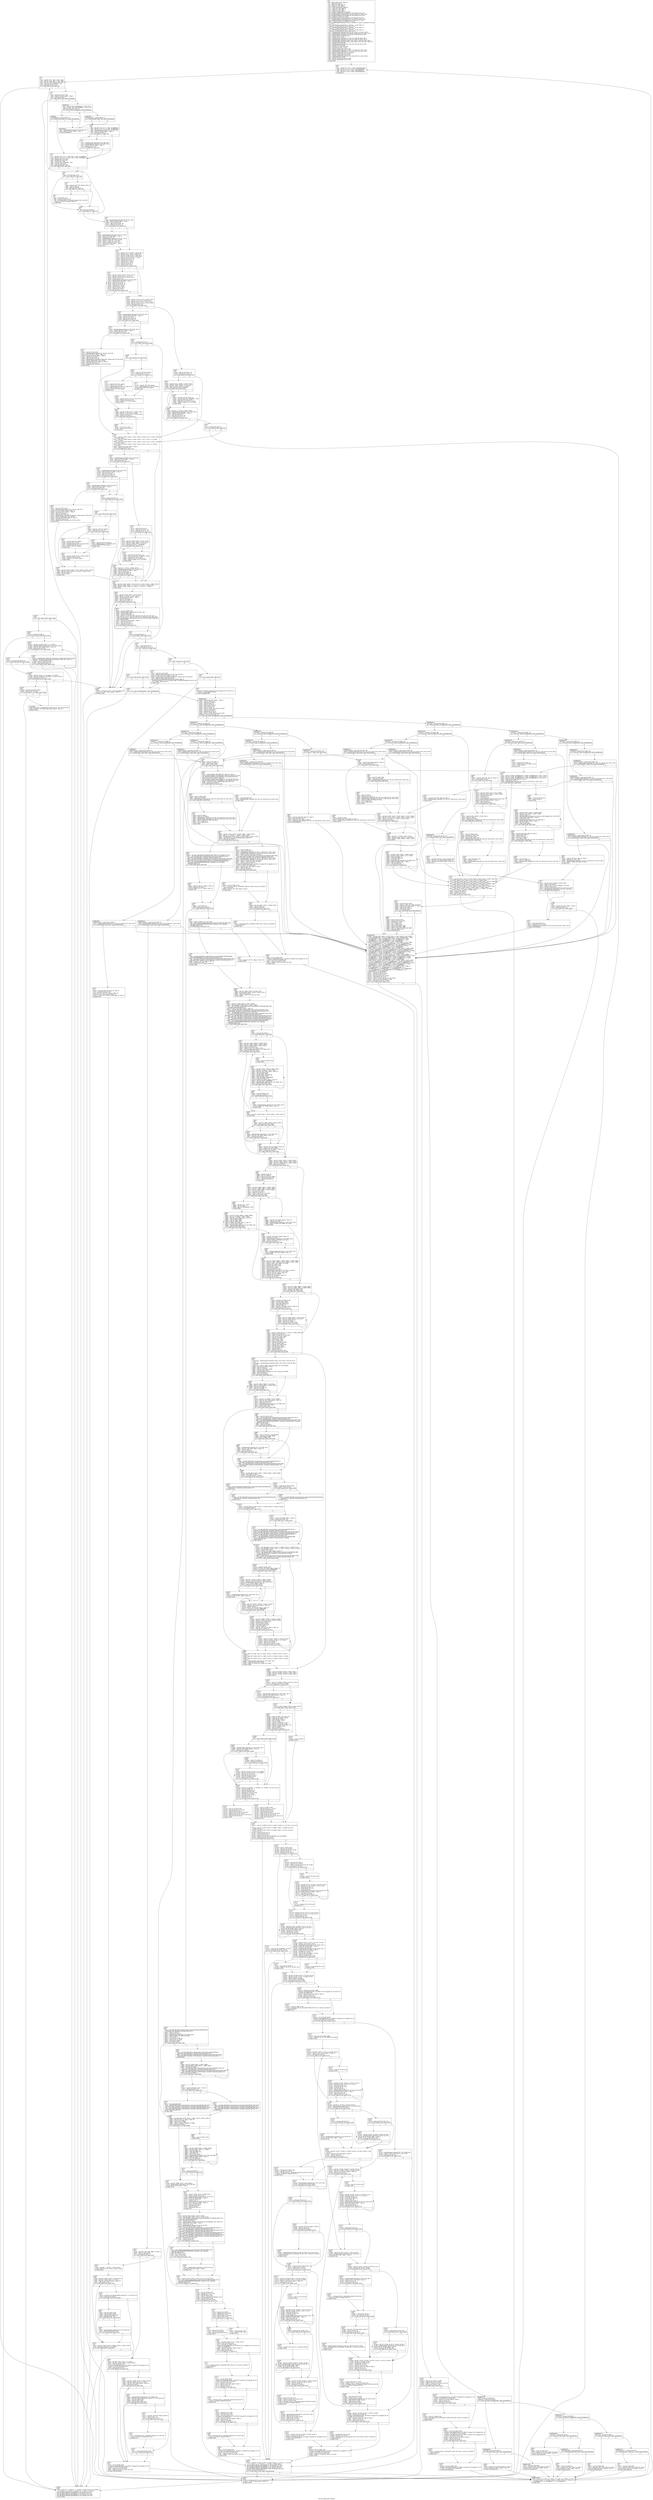 digraph "CFG for 'printf_core' function" {
	label="CFG for 'printf_core' function";

	Node0x1ec6bb0 [shape=record,label="{%5:\l  %6 = alloca [1835 x i32], align 16\l  %7 = alloca i32, align 4\l  %8 = alloca [25 x i8], align 16\l  %9 = alloca [12 x i8], align 1\l  %10 = alloca %union.arg, align 16\l  %11 = alloca [43 x i8], align 16\l  %12 = alloca [2 x i32], align 4\l  %13 = alloca [4 x i8], align 1\l  %14 = bitcast %union.arg* %10 to i8*\l  call void @llvm.lifetime.start.p0i8(i64 16, i8* nonnull %14) #18\l  %15 = getelementptr inbounds [43 x i8], [43 x i8]* %11, i64 0, i64 0\l  call void @llvm.lifetime.start.p0i8(i64 43, i8* nonnull %15) #18\l  %16 = bitcast [2 x i32]* %12 to i8*\l  call void @llvm.lifetime.start.p0i8(i64 8, i8* nonnull %16) #18\l  %17 = getelementptr inbounds [4 x i8], [4 x i8]* %13, i64 0, i64 0\l  call void @llvm.lifetime.start.p0i8(i64 4, i8* nonnull %17) #18\l  %.not = icmp eq %struct._IO_FILE.5* %0, null\l  %18 = getelementptr inbounds %struct._IO_FILE.5, %struct._IO_FILE.5* %0, i64\l... 0, i32 0\l  %19 = getelementptr inbounds [1 x %struct.__va_list_tag], [1 x\l... %struct.__va_list_tag]* %2, i64 0, i64 0, i32 0\l  %20 = getelementptr inbounds [1 x %struct.__va_list_tag], [1 x\l... %struct.__va_list_tag]* %2, i64 0, i64 0, i32 2\l  %21 = getelementptr inbounds [1 x %struct.__va_list_tag], [1 x\l... %struct.__va_list_tag]* %2, i64 0, i64 0, i32 3\l  %22 = getelementptr inbounds [43 x i8], [43 x i8]* %11, i64 0, i64 43\l  %23 = getelementptr inbounds %union.arg, %union.arg* %10, i64 0, i32 0\l  %24 = getelementptr inbounds [25 x i8], [25 x i8]* %8, i64 0, i64 0\l  %25 = bitcast [1835 x i32]* %6 to i8*\l  %26 = bitcast i32* %7 to i8*\l  %27 = getelementptr inbounds [12 x i8], [12 x i8]* %9, i64 0, i64 0\l  %28 = getelementptr inbounds [12 x i8], [12 x i8]* %9, i64 0, i64 12\l  %29 = getelementptr inbounds [1835 x i32], [1835 x i32]* %6, i64 0, i64 0\l  %30 = getelementptr inbounds [1835 x i32], [1835 x i32]* %6, i64 0, i64 1770\l  %31 = ptrtoint i8* %28 to i64\l  %32 = getelementptr inbounds [25 x i8], [25 x i8]* %8, i64 0, i64 9\l  %33 = ptrtoint i8* %32 to i64\l  %34 = ptrtoint [25 x i8]* %8 to i64\l  %35 = sub nuw nsw i64 -2, %34\l  %36 = bitcast %union.arg* %10 to i64*\l  %37 = getelementptr inbounds [2 x i32], [2 x i32]* %12, i64 0, i64 0\l  %38 = getelementptr inbounds [2 x i32], [2 x i32]* %12, i64 0, i64 1\l  %39 = bitcast %union.arg* %10 to [2 x i32]**\l  %40 = bitcast %union.arg* %10 to i32**\l  %41 = bitcast %union.arg* %10 to i8**\l  %42 = getelementptr inbounds [43 x i8], [43 x i8]* %11, i64 0, i64 42\l  %43 = ptrtoint i8* %22 to i64\l  %44 = bitcast %union.arg* %10 to i64**\l  %45 = bitcast %union.arg* %10 to i16**\l  br label %46\l}"];
	Node0x1ec6bb0 -> Node0x1ee0250;
	Node0x1ee0250 [shape=record,label="{%46:\l46:                                               \l  %47 = phi i8* [ %1, %5 ], [ %305, %NewDefault62 ]\l  %48 = phi i32 [ 0, %5 ], [ %217, %NewDefault62 ]\l  %49 = phi i32 [ 0, %5 ], [ %58, %NewDefault62 ]\l  %50 = phi i32 [ 0, %5 ], [ %361, %NewDefault62 ]\l  br label %51\l}"];
	Node0x1ee0250 -> Node0x1ee02a0;
	Node0x1ee02a0 [shape=record,label="{%51:\l51:                                               \l  %52 = phi i8* [ %77, %95 ], [ %47, %46 ]\l  %53 = phi i32 [ %58, %95 ], [ %49, %46 ]\l  %54 = phi i32 [ %86, %95 ], [ %50, %46 ]\l  %55 = sub nsw i32 2147483647, %53\l  %56 = icmp sgt i32 %54, %55\l  br i1 %56, label %1462, label %57\l|{<s0>T|<s1>F}}"];
	Node0x1ee02a0:s0 -> Node0x1ef5970;
	Node0x1ee02a0:s1 -> Node0x1ee02f0;
	Node0x1ee02f0 [shape=record,label="{%57:\l57:                                               \l  %58 = add nsw i32 %54, %53\l  %59 = load i8, i8* %52, align 1, !tbaa !2\l  %60 = icmp eq i8 %59, 0\l  br i1 %60, label %1439, label %NodeBlock\l|{<s0>T|<s1>F}}"];
	Node0x1ee02f0:s0 -> Node0x1ef56a0;
	Node0x1ee02f0:s1 -> Node0x1ee0340;
	Node0x1ee0340 [shape=record,label="{NodeBlock:                                        \l  %61 = phi i8 [ %64, %NewDefault ], [ %59, %57 ]\l  %62 = phi i8* [ %63, %NewDefault ], [ %52, %57 ]\l  %Pivot = icmp slt i8 %61, 37\l  br i1 %Pivot, label %LeafBlock, label %LeafBlock3\l|{<s0>T|<s1>F}}"];
	Node0x1ee0340:s0 -> Node0x1ee03e0;
	Node0x1ee0340:s1 -> Node0x1ee0390;
	Node0x1ee0390 [shape=record,label="{LeafBlock3:                                       \l  %SwitchLeaf4 = icmp eq i8 %61, 37\l  br i1 %SwitchLeaf4, label %65, label %NewDefault\l|{<s0>T|<s1>F}}"];
	Node0x1ee0390:s0 -> Node0x1ee0480;
	Node0x1ee0390:s1 -> Node0x1ee0430;
	Node0x1ee03e0 [shape=record,label="{LeafBlock:                                        \l  %SwitchLeaf = icmp eq i8 %61, 0\l  br i1 %SwitchLeaf, label %76, label %NewDefault\l|{<s0>T|<s1>F}}"];
	Node0x1ee03e0:s0 -> Node0x1ee0520;
	Node0x1ee03e0:s1 -> Node0x1ee0430;
	Node0x1ee0430 [shape=record,label="{NewDefault:                                       \l  %63 = getelementptr inbounds i8, i8* %62, i64 1\l  %64 = load i8, i8* %63, align 1, !tbaa !2\l  br label %NodeBlock\l}"];
	Node0x1ee0430 -> Node0x1ee0340;
	Node0x1ee0480 [shape=record,label="{%65:\l65:                                               \l  %66 = phi i8* [ %72, %71 ], [ %62, %LeafBlock3 ]\l  %67 = phi i8* [ %73, %71 ], [ %62, %LeafBlock3 ]\l  %68 = getelementptr inbounds i8, i8* %67, i64 1\l  %69 = load i8, i8* %68, align 1, !tbaa !2\l  %70 = icmp eq i8 %69, 37\l  br i1 %70, label %71, label %76\l|{<s0>T|<s1>F}}"];
	Node0x1ee0480:s0 -> Node0x1ee04d0;
	Node0x1ee0480:s1 -> Node0x1ee0520;
	Node0x1ee04d0 [shape=record,label="{%71:\l71:                                               \l  %72 = getelementptr inbounds i8, i8* %66, i64 1\l  %73 = getelementptr inbounds i8, i8* %67, i64 2\l  %74 = load i8, i8* %73, align 1, !tbaa !2\l  %75 = icmp eq i8 %74, 37\l  br i1 %75, label %65, label %76\l|{<s0>T|<s1>F}}"];
	Node0x1ee04d0:s0 -> Node0x1ee0480;
	Node0x1ee04d0:s1 -> Node0x1ee0520;
	Node0x1ee0520 [shape=record,label="{%76:\l76:                                               \l  %77 = phi i8* [ %73, %71 ], [ %67, %65 ], [ %62, %LeafBlock ]\l  %78 = phi i8* [ %72, %71 ], [ %66, %65 ], [ %62, %LeafBlock ]\l  %79 = ptrtoint i8* %78 to i64\l  %80 = ptrtoint i8* %52 to i64\l  %81 = sub i64 %79, %80\l  %82 = sub nsw i32 2147483647, %58\l  %83 = sext i32 %82 to i64\l  %84 = icmp sgt i64 %81, %83\l  br i1 %84, label %1462, label %85\l|{<s0>T|<s1>F}}"];
	Node0x1ee0520:s0 -> Node0x1ef5970;
	Node0x1ee0520:s1 -> Node0x1ee0570;
	Node0x1ee0570 [shape=record,label="{%85:\l85:                                               \l  %86 = trunc i64 %81 to i32\l  br i1 %.not, label %95, label %87\l|{<s0>T|<s1>F}}"];
	Node0x1ee0570:s0 -> Node0x1ec6f40;
	Node0x1ee0570:s1 -> Node0x1ec6ea0;
	Node0x1ec6ea0 [shape=record,label="{%87:\l87:                                               \l  %88 = load i32, i32* %18, align 8, !tbaa !5\l  %89 = and i32 %88, 32\l  %90 = icmp eq i32 %89, 0\l  br i1 %90, label %91, label %95\l|{<s0>T|<s1>F}}"];
	Node0x1ec6ea0:s0 -> Node0x1ec6ef0;
	Node0x1ec6ea0:s1 -> Node0x1ec6f40;
	Node0x1ec6ef0 [shape=record,label="{%91:\l91:                                               \l  %92 = shl i64 %81, 32\l  %93 = ashr exact i64 %92, 32\l  %94 = call fastcc i64 @__fwritex(i8* nonnull %52, i64 %93,\l... %struct._IO_FILE.5* nonnull %0) #19\l  br label %95\l}"];
	Node0x1ec6ef0 -> Node0x1ec6f40;
	Node0x1ec6f40 [shape=record,label="{%95:\l95:                                               \l  %96 = icmp eq i32 %86, 0\l  br i1 %96, label %97, label %51\l|{<s0>T|<s1>F}}"];
	Node0x1ec6f40:s0 -> Node0x1ec6f90;
	Node0x1ec6f40:s1 -> Node0x1ee02a0;
	Node0x1ec6f90 [shape=record,label="{%97:\l97:                                               \l  %98 = getelementptr inbounds i8, i8* %77, i64 1\l  %99 = load i8, i8* %98, align 1, !tbaa !2\l  %100 = sext i8 %99 to i32\l  %101 = add nsw i32 %100, -48\l  %102 = icmp ult i32 %101, 10\l  br i1 %102, label %103, label %113\l|{<s0>T|<s1>F}}"];
	Node0x1ec6f90:s0 -> Node0x1ec6fe0;
	Node0x1ec6f90:s1 -> Node0x1ec7030;
	Node0x1ec6fe0 [shape=record,label="{%103:\l103:                                              \l  %104 = getelementptr inbounds i8, i8* %77, i64 2\l  %105 = load i8, i8* %104, align 1, !tbaa !2\l  %106 = icmp eq i8 %105, 36\l  %107 = getelementptr inbounds i8, i8* %77, i64 3\l  %108 = select i1 %106, i8* %107, i8* %98\l  %109 = select i1 %106, i32 1, i32 %48\l  %110 = select i1 %106, i32 %101, i32 -1\l  %111 = load i8, i8* %108, align 1, !tbaa !2\l  %112 = sext i8 %111 to i32\l  br label %113\l}"];
	Node0x1ec6fe0 -> Node0x1ec7030;
	Node0x1ec7030 [shape=record,label="{%113:\l113:                                              \l  %114 = phi i32 [ %112, %103 ], [ %100, %97 ]\l  %115 = phi i8 [ %111, %103 ], [ %99, %97 ]\l  %116 = phi i8* [ %108, %103 ], [ %98, %97 ]\l  %117 = phi i32 [ %109, %103 ], [ %48, %97 ]\l  %118 = phi i32 [ %110, %103 ], [ -1, %97 ]\l  %119 = add nsw i32 %114, -32\l  %120 = icmp ult i32 %119, 32\l  %121 = shl nuw i32 1, %119\l  %122 = and i32 %121, 75913\l  %123 = icmp ne i32 %122, 0\l  %124 = and i1 %120, %123\l  br i1 %124, label %125, label %139\l|{<s0>T|<s1>F}}"];
	Node0x1ec7030:s0 -> Node0x1ec7080;
	Node0x1ec7030:s1 -> Node0x1ec70d0;
	Node0x1ec7080 [shape=record,label="{%125:\l125:                                              \l  %126 = phi i32 [ %135, %125 ], [ %121, %113 ]\l  %127 = phi i32 [ %129, %125 ], [ 0, %113 ]\l  %128 = phi i8* [ %130, %125 ], [ %116, %113 ]\l  %129 = or i32 %126, %127\l  %130 = getelementptr inbounds i8, i8* %128, i64 1\l  %131 = load i8, i8* %130, align 1, !tbaa !2\l  %132 = sext i8 %131 to i32\l  %133 = add nsw i32 %132, -32\l  %134 = icmp ult i32 %133, 32\l  %135 = shl nuw i32 1, %133\l  %136 = and i32 %135, 75913\l  %137 = icmp ne i32 %136, 0\l  %138 = and i1 %134, %137\l  br i1 %138, label %125, label %139\l|{<s0>T|<s1>F}}"];
	Node0x1ec7080:s0 -> Node0x1ec7080;
	Node0x1ec7080:s1 -> Node0x1ec70d0;
	Node0x1ec70d0 [shape=record,label="{%139:\l139:                                              \l  %140 = phi i8* [ %116, %113 ], [ %130, %125 ]\l  %141 = phi i32 [ 0, %113 ], [ %129, %125 ]\l  %142 = phi i8 [ %115, %113 ], [ %131, %125 ]\l  %143 = phi i32 [ %114, %113 ], [ %132, %125 ]\l  %144 = icmp eq i8 %142, 42\l  br i1 %144, label %145, label %192\l|{<s0>T|<s1>F}}"];
	Node0x1ec70d0:s0 -> Node0x1ec7120;
	Node0x1ec70d0:s1 -> Node0x1ec7490;
	Node0x1ec7120 [shape=record,label="{%145:\l145:                                              \l  %146 = getelementptr inbounds i8, i8* %140, i64 1\l  %147 = load i8, i8* %146, align 1, !tbaa !2\l  %148 = sext i8 %147 to i32\l  %149 = add nsw i32 %148, -48\l  %150 = icmp ult i32 %149, 10\l  br i1 %150, label %151, label %166\l|{<s0>T|<s1>F}}"];
	Node0x1ec7120:s0 -> Node0x1ec7170;
	Node0x1ec7120:s1 -> Node0x1ec7210;
	Node0x1ec7170 [shape=record,label="{%151:\l151:                                              \l  %152 = getelementptr inbounds i8, i8* %140, i64 2\l  %153 = load i8, i8* %152, align 1, !tbaa !2\l  %154 = icmp eq i8 %153, 36\l  br i1 %154, label %155, label %166\l|{<s0>T|<s1>F}}"];
	Node0x1ec7170:s0 -> Node0x1ec71c0;
	Node0x1ec7170:s1 -> Node0x1ec7210;
	Node0x1ec71c0 [shape=record,label="{%155:\l155:                                              \l  %156 = zext i32 %149 to i64\l  %157 = getelementptr inbounds i32, i32* %4, i64 %156\l  store i32 10, i32* %157, align 4, !tbaa !10\l  %158 = load i8, i8* %146, align 1, !tbaa !2\l  %159 = sext i8 %158 to i64\l  %160 = add nsw i64 %159, -48\l  %161 = getelementptr inbounds %union.arg, %union.arg* %3, i64 %160\l  %162 = bitcast %union.arg* %161 to i64*\l  %163 = load i64, i64* %162, align 16, !tbaa !2\l  %164 = trunc i64 %163 to i32\l  %165 = getelementptr inbounds i8, i8* %140, i64 3\l  br label %184\l}"];
	Node0x1ec71c0 -> Node0x1ec73f0;
	Node0x1ec7210 [shape=record,label="{%166:\l166:                                              \l  %167 = icmp eq i32 %117, 0\l  br i1 %167, label %168, label %1460\l|{<s0>T|<s1>F}}"];
	Node0x1ec7210:s0 -> Node0x1ec7260;
	Node0x1ec7210:s1 -> Node0x1ef5920;
	Node0x1ec7260 [shape=record,label="{%168:\l168:                                              \l  br i1 %.not, label %215, label %169\l|{<s0>T|<s1>F}}"];
	Node0x1ec7260:s0 -> Node0x1ec7620;
	Node0x1ec7260:s1 -> Node0x1ec72b0;
	Node0x1ec72b0 [shape=record,label="{%169:\l169:                                              \l  %170 = load i32, i32* %19, align 8\l  %171 = icmp ult i32 %170, 41\l  br i1 %171, label %172, label %177\l|{<s0>T|<s1>F}}"];
	Node0x1ec72b0:s0 -> Node0x1ec7300;
	Node0x1ec72b0:s1 -> Node0x1ec7350;
	Node0x1ec7300 [shape=record,label="{%172:\l172:                                              \l  %173 = load i8*, i8** %21, align 8\l  %174 = zext i32 %170 to i64\l  %175 = getelementptr i8, i8* %173, i64 %174\l  %176 = add nuw nsw i32 %170, 8\l  store i32 %176, i32* %19, align 8\l  br label %180\l}"];
	Node0x1ec7300 -> Node0x1ec73a0;
	Node0x1ec7350 [shape=record,label="{%177:\l177:                                              \l  %178 = load i8*, i8** %20, align 8\l  %179 = getelementptr i8, i8* %178, i64 8\l  store i8* %179, i8** %20, align 8\l  br label %180\l}"];
	Node0x1ec7350 -> Node0x1ec73a0;
	Node0x1ec73a0 [shape=record,label="{%180:\l180:                                              \l  %181 = phi i8* [ %175, %172 ], [ %178, %177 ]\l  %182 = bitcast i8* %181 to i32*\l  %183 = load i32, i32* %182, align 4\l  br label %184\l}"];
	Node0x1ec73a0 -> Node0x1ec73f0;
	Node0x1ec73f0 [shape=record,label="{%184:\l184:                                              \l  %185 = phi i8* [ %165, %155 ], [ %146, %180 ]\l  %186 = phi i32 [ 1, %155 ], [ 0, %180 ]\l  %187 = phi i32 [ %164, %155 ], [ %183, %180 ]\l  %188 = icmp slt i32 %187, 0\l  br i1 %188, label %189, label %215\l|{<s0>T|<s1>F}}"];
	Node0x1ec73f0:s0 -> Node0x1ec7440;
	Node0x1ec73f0:s1 -> Node0x1ec7620;
	Node0x1ec7440 [shape=record,label="{%189:\l189:                                              \l  %190 = or i32 %141, 8192\l  %191 = sub nsw i32 0, %187\l  br label %215\l}"];
	Node0x1ec7440 -> Node0x1ec7620;
	Node0x1ec7490 [shape=record,label="{%192:\l192:                                              \l  %193 = add nsw i32 %143, -48\l  %194 = icmp ult i32 %193, 10\l  br i1 %194, label %195, label %215\l|{<s0>T|<s1>F}}"];
	Node0x1ec7490:s0 -> Node0x1ec74e0;
	Node0x1ec7490:s1 -> Node0x1ec7620;
	Node0x1ec74e0 [shape=record,label="{%195:\l195:                                              \l  %196 = phi i32 [ %211, %206 ], [ %193, %192 ]\l  %197 = phi i8* [ %208, %206 ], [ %140, %192 ]\l  %198 = phi i32 [ %207, %206 ], [ 0, %192 ]\l  %199 = icmp ugt i32 %198, 214748364\l  br i1 %199, label %206, label %200\l|{<s0>T|<s1>F}}"];
	Node0x1ec74e0:s0 -> Node0x1ec7580;
	Node0x1ec74e0:s1 -> Node0x1ec7530;
	Node0x1ec7530 [shape=record,label="{%200:\l200:                                              \l  %201 = mul nuw nsw i32 %198, 10\l  %202 = sub nuw nsw i32 2147483647, %201\l  %203 = icmp sgt i32 %196, %202\l  %204 = add nuw nsw i32 %201, %196\l  %205 = select i1 %203, i32 -1, i32 %204\l  br label %206\l}"];
	Node0x1ec7530 -> Node0x1ec7580;
	Node0x1ec7580 [shape=record,label="{%206:\l206:                                              \l  %207 = phi i32 [ -1, %195 ], [ %205, %200 ]\l  %208 = getelementptr inbounds i8, i8* %197, i64 1\l  %209 = load i8, i8* %208, align 1, !tbaa !2\l  %210 = sext i8 %209 to i32\l  %211 = add nsw i32 %210, -48\l  %212 = icmp ult i32 %211, 10\l  br i1 %212, label %195, label %213\l|{<s0>T|<s1>F}}"];
	Node0x1ec7580:s0 -> Node0x1ec74e0;
	Node0x1ec7580:s1 -> Node0x1ec75d0;
	Node0x1ec75d0 [shape=record,label="{%213:\l213:                                              \l  %214 = icmp slt i32 %207, 0\l  br i1 %214, label %1462, label %215\l|{<s0>T|<s1>F}}"];
	Node0x1ec75d0:s0 -> Node0x1ef5970;
	Node0x1ec75d0:s1 -> Node0x1ec7620;
	Node0x1ec7620 [shape=record,label="{%215:\l215:                                              \l  %216 = phi i8* [ %185, %189 ], [ %185, %184 ], [ %208, %213 ], [ %146, %168\l... ], [ %140, %192 ]\l  %217 = phi i32 [ %186, %189 ], [ %186, %184 ], [ %117, %213 ], [ 0, %168 ],\l... [ %117, %192 ]\l  %218 = phi i32 [ %190, %189 ], [ %141, %184 ], [ %141, %213 ], [ %141, %168\l... ], [ %141, %192 ]\l  %219 = phi i32 [ %191, %189 ], [ %187, %184 ], [ %207, %213 ], [ 0, %168 ],\l... [ 0, %192 ]\l  %220 = load i8, i8* %216, align 1, !tbaa !2\l  %221 = icmp eq i8 %220, 46\l  br i1 %221, label %222, label %292\l|{<s0>T|<s1>F}}"];
	Node0x1ec7620:s0 -> Node0x1eefd40;
	Node0x1ec7620:s1 -> Node0x1ef01f0;
	Node0x1eefd40 [shape=record,label="{%222:\l222:                                              \l  %223 = getelementptr inbounds i8, i8* %216, i64 1\l  %224 = load i8, i8* %223, align 1, !tbaa !2\l  %225 = icmp eq i8 %224, 42\l  br i1 %225, label %226, label %270\l|{<s0>T|<s1>F}}"];
	Node0x1eefd40:s0 -> Node0x1eefd90;
	Node0x1eefd40:s1 -> Node0x1ef00b0;
	Node0x1eefd90 [shape=record,label="{%226:\l226:                                              \l  %227 = getelementptr inbounds i8, i8* %216, i64 2\l  %228 = load i8, i8* %227, align 1, !tbaa !2\l  %229 = sext i8 %228 to i32\l  %230 = add nsw i32 %229, -48\l  %231 = icmp ult i32 %230, 10\l  br i1 %231, label %232, label %247\l|{<s0>T|<s1>F}}"];
	Node0x1eefd90:s0 -> Node0x1eefde0;
	Node0x1eefd90:s1 -> Node0x1eefe80;
	Node0x1eefde0 [shape=record,label="{%232:\l232:                                              \l  %233 = getelementptr inbounds i8, i8* %216, i64 3\l  %234 = load i8, i8* %233, align 1, !tbaa !2\l  %235 = icmp eq i8 %234, 36\l  br i1 %235, label %236, label %247\l|{<s0>T|<s1>F}}"];
	Node0x1eefde0:s0 -> Node0x1eefe30;
	Node0x1eefde0:s1 -> Node0x1eefe80;
	Node0x1eefe30 [shape=record,label="{%236:\l236:                                              \l  %237 = zext i32 %230 to i64\l  %238 = getelementptr inbounds i32, i32* %4, i64 %237\l  store i32 10, i32* %238, align 4, !tbaa !10\l  %239 = load i8, i8* %227, align 1, !tbaa !2\l  %240 = sext i8 %239 to i64\l  %241 = add nsw i64 %240, -48\l  %242 = getelementptr inbounds %union.arg, %union.arg* %3, i64 %241\l  %243 = bitcast %union.arg* %242 to i64*\l  %244 = load i64, i64* %243, align 16, !tbaa !2\l  %245 = trunc i64 %244 to i32\l  %246 = getelementptr inbounds i8, i8* %216, i64 4\l  br label %265\l}"];
	Node0x1eefe30 -> Node0x1ef0060;
	Node0x1eefe80 [shape=record,label="{%247:\l247:                                              \l  %248 = icmp eq i32 %217, 0\l  br i1 %248, label %249, label %1460\l|{<s0>T|<s1>F}}"];
	Node0x1eefe80:s0 -> Node0x1eefed0;
	Node0x1eefe80:s1 -> Node0x1ef5920;
	Node0x1eefed0 [shape=record,label="{%249:\l249:                                              \l  br i1 %.not, label %265, label %250\l|{<s0>T|<s1>F}}"];
	Node0x1eefed0:s0 -> Node0x1ef0060;
	Node0x1eefed0:s1 -> Node0x1eeff20;
	Node0x1eeff20 [shape=record,label="{%250:\l250:                                              \l  %251 = load i32, i32* %19, align 8\l  %252 = icmp ult i32 %251, 41\l  br i1 %252, label %253, label %258\l|{<s0>T|<s1>F}}"];
	Node0x1eeff20:s0 -> Node0x1eeff70;
	Node0x1eeff20:s1 -> Node0x1eeffc0;
	Node0x1eeff70 [shape=record,label="{%253:\l253:                                              \l  %254 = load i8*, i8** %21, align 8\l  %255 = zext i32 %251 to i64\l  %256 = getelementptr i8, i8* %254, i64 %255\l  %257 = add nuw nsw i32 %251, 8\l  store i32 %257, i32* %19, align 8\l  br label %261\l}"];
	Node0x1eeff70 -> Node0x1ef0010;
	Node0x1eeffc0 [shape=record,label="{%258:\l258:                                              \l  %259 = load i8*, i8** %20, align 8\l  %260 = getelementptr i8, i8* %259, i64 8\l  store i8* %260, i8** %20, align 8\l  br label %261\l}"];
	Node0x1eeffc0 -> Node0x1ef0010;
	Node0x1ef0010 [shape=record,label="{%261:\l261:                                              \l  %262 = phi i8* [ %256, %253 ], [ %259, %258 ]\l  %263 = bitcast i8* %262 to i32*\l  %264 = load i32, i32* %263, align 4\l  br label %265\l}"];
	Node0x1ef0010 -> Node0x1ef0060;
	Node0x1ef0060 [shape=record,label="{%265:\l265:                                              \l  %266 = phi i8* [ %246, %236 ], [ %227, %249 ], [ %227, %261 ]\l  %267 = phi i32 [ %245, %236 ], [ 0, %249 ], [ %264, %261 ]\l  %268 = lshr i32 %267, 31\l  %269 = xor i32 %268, 1\l  br label %292\l}"];
	Node0x1ef0060 -> Node0x1ef01f0;
	Node0x1ef00b0 [shape=record,label="{%270:\l270:                                              \l  %271 = sext i8 %224 to i32\l  %272 = add nsw i32 %271, -48\l  %273 = icmp ult i32 %272, 10\l  br i1 %273, label %274, label %292\l|{<s0>T|<s1>F}}"];
	Node0x1ef00b0:s0 -> Node0x1ef0100;
	Node0x1ef00b0:s1 -> Node0x1ef01f0;
	Node0x1ef0100 [shape=record,label="{%274:\l274:                                              \l  %275 = phi i32 [ %290, %285 ], [ %272, %270 ]\l  %276 = phi i8* [ %287, %285 ], [ %223, %270 ]\l  %277 = phi i32 [ %286, %285 ], [ 0, %270 ]\l  %278 = icmp ugt i32 %277, 214748364\l  br i1 %278, label %285, label %279\l|{<s0>T|<s1>F}}"];
	Node0x1ef0100:s0 -> Node0x1ef01a0;
	Node0x1ef0100:s1 -> Node0x1ef0150;
	Node0x1ef0150 [shape=record,label="{%279:\l279:                                              \l  %280 = mul nuw nsw i32 %277, 10\l  %281 = sub nuw nsw i32 2147483647, %280\l  %282 = icmp sgt i32 %275, %281\l  %283 = add nuw nsw i32 %280, %275\l  %284 = select i1 %282, i32 -1, i32 %283\l  br label %285\l}"];
	Node0x1ef0150 -> Node0x1ef01a0;
	Node0x1ef01a0 [shape=record,label="{%285:\l285:                                              \l  %286 = phi i32 [ -1, %274 ], [ %284, %279 ]\l  %287 = getelementptr inbounds i8, i8* %276, i64 1\l  %288 = load i8, i8* %287, align 1, !tbaa !2\l  %289 = sext i8 %288 to i32\l  %290 = add nsw i32 %289, -48\l  %291 = icmp ult i32 %290, 10\l  br i1 %291, label %274, label %292\l|{<s0>T|<s1>F}}"];
	Node0x1ef01a0:s0 -> Node0x1ef0100;
	Node0x1ef01a0:s1 -> Node0x1ef01f0;
	Node0x1ef01f0 [shape=record,label="{%292:\l292:                                              \l  %293 = phi i8* [ %266, %265 ], [ %216, %215 ], [ %223, %270 ], [ %287, %285 ]\l  %294 = phi i32 [ %267, %265 ], [ -1, %215 ], [ 0, %270 ], [ %286, %285 ]\l  %295 = phi i32 [ %269, %265 ], [ 0, %215 ], [ 1, %270 ], [ 1, %285 ]\l  br label %296\l}"];
	Node0x1ef01f0 -> Node0x1ef0240;
	Node0x1ef0240 [shape=record,label="{%296:\l296:                                              \l  %297 = phi i8* [ %293, %292 ], [ %305, %303 ]\l  %298 = phi i32 [ 0, %292 ], [ %311, %303 ]\l  %299 = load i8, i8* %297, align 1, !tbaa !2\l  %300 = sext i8 %299 to i32\l  %301 = add nsw i32 %300, -65\l  %302 = icmp ugt i32 %301, 57\l  br i1 %302, label %1460, label %303\l|{<s0>T|<s1>F}}"];
	Node0x1ef0240:s0 -> Node0x1ef5920;
	Node0x1ef0240:s1 -> Node0x1ef0290;
	Node0x1ef0290 [shape=record,label="{%303:\l303:                                              \l  %304 = zext i32 %298 to i64\l  %305 = getelementptr inbounds i8, i8* %297, i64 1\l  %306 = sext i8 %299 to i64\l  %307 = add nsw i64 %306, -65\l  %308 = bitcast \<\{ [58 x i8], [58 x i8], [58 x i8], [58 x i8], [58 x i8], \<\{\l... [46 x i8], [12 x i8] \}\>, [58 x i8], [58 x i8] \}\>* @states to [8 x [58 x i8]]*\l  %309 = getelementptr inbounds [8 x [58 x i8]], [8 x [58 x i8]]* %308, i64 0,\l... i64 %304, i64 %307\l  %310 = load i8, i8* %309, align 1, !tbaa !2\l  %311 = zext i8 %310 to i32\l  %312 = add nsw i32 %311, -1\l  %313 = icmp ult i32 %312, 8\l  br i1 %313, label %296, label %314\l|{<s0>T|<s1>F}}"];
	Node0x1ef0290:s0 -> Node0x1ef0240;
	Node0x1ef0290:s1 -> Node0x1ef02e0;
	Node0x1ef02e0 [shape=record,label="{%314:\l314:                                              \l  %315 = icmp eq i8 %310, 0\l  br i1 %315, label %1460, label %316\l|{<s0>T|<s1>F}}"];
	Node0x1ef02e0:s0 -> Node0x1ef5920;
	Node0x1ef02e0:s1 -> Node0x1ef0330;
	Node0x1ef0330 [shape=record,label="{%316:\l316:                                              \l  %317 = icmp eq i8 %310, 27\l  %318 = icmp sgt i32 %118, -1\l  br i1 %317, label %319, label %320\l|{<s0>T|<s1>F}}"];
	Node0x1ef0330:s0 -> Node0x1ef0380;
	Node0x1ef0330:s1 -> Node0x1ef03d0;
	Node0x1ef0380 [shape=record,label="{%319:\l319:                                              \l  br i1 %318, label %1460, label %328\l|{<s0>T|<s1>F}}"];
	Node0x1ef0380:s0 -> Node0x1ef5920;
	Node0x1ef0380:s1 -> Node0x1ef0510;
	Node0x1ef03d0 [shape=record,label="{%320:\l320:                                              \l  br i1 %318, label %321, label %326\l|{<s0>T|<s1>F}}"];
	Node0x1ef03d0:s0 -> Node0x1ef0420;
	Node0x1ef03d0:s1 -> Node0x1ef0470;
	Node0x1ef0420 [shape=record,label="{%321:\l321:                                              \l  %322 = zext i32 %118 to i64\l  %323 = getelementptr inbounds i32, i32* %4, i64 %322\l  store i32 %311, i32* %323, align 4, !tbaa !10\l  %324 = getelementptr inbounds %union.arg, %union.arg* %3, i64 %322\l  %325 = bitcast %union.arg* %324 to i8*\l  call void @llvm.memcpy.p0i8.p0i8.i64(i8* nonnull align 16\l... dereferenceable(16) %14, i8* nonnull align 16 dereferenceable(16) %325, i64\l... 16, i1 false), !tbaa.struct !11\l  br label %328\l}"];
	Node0x1ef0420 -> Node0x1ef0510;
	Node0x1ef0470 [shape=record,label="{%326:\l326:                                              \l  br i1 %.not, label %1464, label %327\l|{<s0>T|<s1>F}}"];
	Node0x1ef0470:s0 -> Node0x1ef59c0;
	Node0x1ef0470:s1 -> Node0x1ef04c0;
	Node0x1ef04c0 [shape=record,label="{%327:\l327:                                              \l  call fastcc void @pop_arg(%union.arg* nonnull %10, i32 %311, [1 x\l... %struct.__va_list_tag]* %2) #20\l  br label %NodeBlock60\l}"];
	Node0x1ef04c0 -> Node0x1ef0560;
	Node0x1ef0510 [shape=record,label="{%328:\l328:                                              \l  br i1 %.not, label %NewDefault62, label %NodeBlock60\l|{<s0>T|<s1>F}}"];
	Node0x1ef0510:s0 -> Node0x1ef1140;
	Node0x1ef0510:s1 -> Node0x1ef0560;
	Node0x1ef0560 [shape=record,label="{NodeBlock60:                                      \l  %329 = load i8, i8* %297, align 1, !tbaa !2\l  %330 = sext i8 %329 to i32\l  %331 = icmp ne i32 %298, 0\l  %332 = and i32 %330, 15\l  %333 = icmp eq i32 %332, 3\l  %334 = and i1 %331, %333\l  %335 = and i32 %330, -33\l  %336 = select i1 %334, i32 %335, i32 %330\l  %337 = and i32 %218, 8192\l  %338 = icmp eq i32 %337, 0\l  %339 = and i32 %218, -65537\l  %340 = select i1 %338, i32 %218, i32 %339\l  %Pivot61 = icmp slt i32 %336, 101\l  br i1 %Pivot61, label %NodeBlock30, label %NodeBlock58\l|{<s0>T|<s1>F}}"];
	Node0x1ef0560:s0 -> Node0x1ef0a10;
	Node0x1ef0560:s1 -> Node0x1ef05b0;
	Node0x1ef05b0 [shape=record,label="{NodeBlock58:                                      \l  %Pivot59 = icmp slt i32 %336, 111\l  br i1 %Pivot59, label %NodeBlock40, label %NodeBlock56\l|{<s0>T|<s1>F}}"];
	Node0x1ef05b0:s0 -> Node0x1ef0880;
	Node0x1ef05b0:s1 -> Node0x1ef0600;
	Node0x1ef0600 [shape=record,label="{NodeBlock56:                                      \l  %Pivot57 = icmp slt i32 %336, 115\l  br i1 %Pivot57, label %NodeBlock44, label %NodeBlock54\l|{<s0>T|<s1>F}}"];
	Node0x1ef0600:s0 -> Node0x1ef07e0;
	Node0x1ef0600:s1 -> Node0x1ef0650;
	Node0x1ef0650 [shape=record,label="{NodeBlock54:                                      \l  %Pivot55 = icmp slt i32 %336, 117\l  br i1 %Pivot55, label %LeafBlock46, label %NodeBlock52\l|{<s0>T|<s1>F}}"];
	Node0x1ef0650:s0 -> Node0x1ef0790;
	Node0x1ef0650:s1 -> Node0x1ef06a0;
	Node0x1ef06a0 [shape=record,label="{NodeBlock52:                                      \l  %Pivot53 = icmp slt i32 %336, 120\l  br i1 %Pivot53, label %LeafBlock48, label %LeafBlock50\l|{<s0>T|<s1>F}}"];
	Node0x1ef06a0:s0 -> Node0x1ef0740;
	Node0x1ef06a0:s1 -> Node0x1ef06f0;
	Node0x1ef06f0 [shape=record,label="{LeafBlock50:                                      \l  %SwitchLeaf51 = icmp eq i32 %336, 120\l  %341 = getelementptr inbounds [10 x i8], [10 x i8]* @.str.41, i64 0, i64 0\l  br i1 %SwitchLeaf51, label %378, label %NewDefault5\l|{<s0>T|<s1>F}}"];
	Node0x1ef06f0:s0 -> Node0x1ef1320;
	Node0x1ef06f0:s1 -> Node0x1ef5470;
	Node0x1ef0740 [shape=record,label="{LeafBlock48:                                      \l  %SwitchLeaf49 = icmp eq i32 %336, 117\l  %342 = getelementptr inbounds [10 x i8], [10 x i8]* @.str.41, i64 0, i64 0\l  br i1 %SwitchLeaf49, label %353, label %NewDefault5\l|{<s0>T|<s1>F}}"];
	Node0x1ef0740:s0 -> Node0x1ef0e20;
	Node0x1ef0740:s1 -> Node0x1ef5470;
	Node0x1ef0790 [shape=record,label="{LeafBlock46:                                      \l  %SwitchLeaf47 = icmp eq i32 %336, 115\l  %343 = getelementptr inbounds [10 x i8], [10 x i8]* @.str.41, i64 0, i64 0\l  br i1 %SwitchLeaf47, label %506, label %NewDefault5\l|{<s0>T|<s1>F}}"];
	Node0x1ef0790:s0 -> Node0x1ef1a00;
	Node0x1ef0790:s1 -> Node0x1ef5470;
	Node0x1ef07e0 [shape=record,label="{NodeBlock44:                                      \l  %Pivot45 = icmp slt i32 %336, 112\l  br i1 %Pivot45, label %409, label %LeafBlock42\l|{<s0>T|<s1>F}}"];
	Node0x1ef07e0:s0 -> Node0x1ef14b0;
	Node0x1ef07e0:s1 -> Node0x1ef0830;
	Node0x1ef0830 [shape=record,label="{LeafBlock42:                                      \l  %SwitchLeaf43 = icmp eq i32 %336, 112\l  %344 = getelementptr inbounds [10 x i8], [10 x i8]* @.str.41, i64 0, i64 0\l  br i1 %SwitchLeaf43, label %374, label %NewDefault5\l|{<s0>T|<s1>F}}"];
	Node0x1ef0830:s0 -> Node0x1ef12d0;
	Node0x1ef0830:s1 -> Node0x1ef5470;
	Node0x1ef0880 [shape=record,label="{NodeBlock40:                                      \l  %Pivot41 = icmp slt i32 %336, 109\l  br i1 %Pivot41, label %NodeBlock36, label %NodeBlock38\l|{<s0>T|<s1>F}}"];
	Node0x1ef0880:s0 -> Node0x1ef0920;
	Node0x1ef0880:s1 -> Node0x1ef08d0;
	Node0x1ef08d0 [shape=record,label="{NodeBlock38:                                      \l  %Pivot39 = icmp slt i32 %336, 110\l  br i1 %Pivot39, label %502, label %NodeBlock77\l|{<s0>T|<s1>F}}"];
	Node0x1ef08d0:s0 -> Node0x1ef19b0;
	Node0x1ef08d0:s1 -> Node0x1ef0e70;
	Node0x1ef0920 [shape=record,label="{NodeBlock36:                                      \l  %Pivot37 = icmp slt i32 %336, 105\l  br i1 %Pivot37, label %LeafBlock32, label %LeafBlock34\l|{<s0>T|<s1>F}}"];
	Node0x1ef0920:s0 -> Node0x1ef09c0;
	Node0x1ef0920:s1 -> Node0x1ef0970;
	Node0x1ef0970 [shape=record,label="{LeafBlock34:                                      \l  %SwitchLeaf35 = icmp eq i32 %336, 105\l  %345 = getelementptr inbounds [10 x i8], [10 x i8]* @.str.41, i64 0, i64 0\l  br i1 %SwitchLeaf35, label %436, label %NewDefault5\l|{<s0>T|<s1>F}}"];
	Node0x1ef0970:s0 -> Node0x1ef1640;
	Node0x1ef0970:s1 -> Node0x1ef5470;
	Node0x1ef09c0 [shape=record,label="{LeafBlock32:                                      \l  %SwitchLeaf33 = icmp sle i32 %336, 103\l  %346 = getelementptr inbounds [10 x i8], [10 x i8]* @.str.41, i64 0, i64 0\l  br i1 %SwitchLeaf33, label %582, label %NewDefault5\l|{<s0>T|<s1>F}}"];
	Node0x1ef09c0:s0 -> Node0x1ef1ff0;
	Node0x1ef09c0:s1 -> Node0x1ef5470;
	Node0x1ef0a10 [shape=record,label="{NodeBlock30:                                      \l  %Pivot31 = icmp slt i32 %336, 88\l  br i1 %Pivot31, label %NodeBlock18, label %NodeBlock28\l|{<s0>T|<s1>F}}"];
	Node0x1ef0a10:s0 -> Node0x1ef0bf0;
	Node0x1ef0a10:s1 -> Node0x1ef0a60;
	Node0x1ef0a60 [shape=record,label="{NodeBlock28:                                      \l  %Pivot29 = icmp slt i32 %336, 99\l  br i1 %Pivot29, label %NodeBlock24, label %NodeBlock26\l|{<s0>T|<s1>F}}"];
	Node0x1ef0a60:s0 -> Node0x1ef0b00;
	Node0x1ef0a60:s1 -> Node0x1ef0ab0;
	Node0x1ef0ab0 [shape=record,label="{NodeBlock26:                                      \l  %Pivot27 = icmp slt i32 %336, 100\l  br i1 %Pivot27, label %498, label %436\l|{<s0>T|<s1>F}}"];
	Node0x1ef0ab0:s0 -> Node0x1ef1960;
	Node0x1ef0ab0:s1 -> Node0x1ef1640;
	Node0x1ef0b00 [shape=record,label="{NodeBlock24:                                      \l  %Pivot25 = icmp slt i32 %336, 97\l  br i1 %Pivot25, label %LeafBlock20, label %LeafBlock22\l|{<s0>T|<s1>F}}"];
	Node0x1ef0b00:s0 -> Node0x1ef0ba0;
	Node0x1ef0b00:s1 -> Node0x1ef0b50;
	Node0x1ef0b50 [shape=record,label="{LeafBlock22:                                      \l  %SwitchLeaf23 = icmp eq i32 %336, 97\l  %347 = getelementptr inbounds [10 x i8], [10 x i8]* @.str.41, i64 0, i64 0\l  br i1 %SwitchLeaf23, label %582, label %NewDefault5\l|{<s0>T|<s1>F}}"];
	Node0x1ef0b50:s0 -> Node0x1ef1ff0;
	Node0x1ef0b50:s1 -> Node0x1ef5470;
	Node0x1ef0ba0 [shape=record,label="{LeafBlock20:                                      \l  %SwitchLeaf21 = icmp eq i32 %336, 88\l  %348 = getelementptr inbounds [10 x i8], [10 x i8]* @.str.41, i64 0, i64 0\l  br i1 %SwitchLeaf21, label %378, label %NewDefault5\l|{<s0>T|<s1>F}}"];
	Node0x1ef0ba0:s0 -> Node0x1ef1320;
	Node0x1ef0ba0:s1 -> Node0x1ef5470;
	Node0x1ef0bf0 [shape=record,label="{NodeBlock18:                                      \l  %Pivot19 = icmp slt i32 %336, 69\l  br i1 %Pivot19, label %NodeBlock10, label %NodeBlock16\l|{<s0>T|<s1>F}}"];
	Node0x1ef0bf0:s0 -> Node0x1ef0d30;
	Node0x1ef0bf0:s1 -> Node0x1ef0c40;
	Node0x1ef0c40 [shape=record,label="{NodeBlock16:                                      \l  %Pivot17 = icmp slt i32 %336, 83\l  br i1 %Pivot17, label %LeafBlock12, label %LeafBlock14\l|{<s0>T|<s1>F}}"];
	Node0x1ef0c40:s0 -> Node0x1ef0ce0;
	Node0x1ef0c40:s1 -> Node0x1ef0c90;
	Node0x1ef0c90 [shape=record,label="{LeafBlock14:                                      \l  %SwitchLeaf15 = icmp eq i32 %336, 83\l  %349 = getelementptr inbounds [10 x i8], [10 x i8]* @.str.41, i64 0, i64 0\l  br i1 %SwitchLeaf15, label %528, label %NewDefault5\l|{<s0>T|<s1>F}}"];
	Node0x1ef0c90:s0 -> Node0x1ef1b90;
	Node0x1ef0c90:s1 -> Node0x1ef5470;
	Node0x1ef0ce0 [shape=record,label="{LeafBlock12:                                      \l  %SwitchLeaf13 = icmp sle i32 %336, 71\l  %350 = getelementptr inbounds [10 x i8], [10 x i8]* @.str.41, i64 0, i64 0\l  br i1 %SwitchLeaf13, label %582, label %NewDefault5\l|{<s0>T|<s1>F}}"];
	Node0x1ef0ce0:s0 -> Node0x1ef1ff0;
	Node0x1ef0ce0:s1 -> Node0x1ef5470;
	Node0x1ef0d30 [shape=record,label="{NodeBlock10:                                      \l  %Pivot11 = icmp slt i32 %336, 67\l  br i1 %Pivot11, label %LeafBlock6, label %LeafBlock8\l|{<s0>T|<s1>F}}"];
	Node0x1ef0d30:s0 -> Node0x1ef0dd0;
	Node0x1ef0d30:s1 -> Node0x1ef0d80;
	Node0x1ef0d80 [shape=record,label="{LeafBlock8:                                       \l  %SwitchLeaf9 = icmp eq i32 %336, 67\l  %351 = getelementptr inbounds [10 x i8], [10 x i8]* @.str.41, i64 0, i64 0\l  br i1 %SwitchLeaf9, label %525, label %NewDefault5\l|{<s0>T|<s1>F}}"];
	Node0x1ef0d80:s0 -> Node0x1ef1b40;
	Node0x1ef0d80:s1 -> Node0x1ef5470;
	Node0x1ef0dd0 [shape=record,label="{LeafBlock6:                                       \l  %SwitchLeaf7 = icmp eq i32 %336, 65\l  %352 = getelementptr inbounds [10 x i8], [10 x i8]* @.str.41, i64 0, i64 0\l  br i1 %SwitchLeaf7, label %582, label %NewDefault5\l|{<s0>T|<s1>F}}"];
	Node0x1ef0dd0:s0 -> Node0x1ef1ff0;
	Node0x1ef0dd0:s1 -> Node0x1ef5470;
	Node0x1ef0e20 [shape=record,label="{%353:\l353:                                              \l  %354 = load i64, i64* %36, align 16, !tbaa !2\l  %355 = getelementptr inbounds [10 x i8], [10 x i8]* @.str.41, i64 0, i64 0\l  br label %454\l}"];
	Node0x1ef0e20 -> Node0x1ef1780;
	Node0x1ef0e70 [shape=record,label="{NodeBlock77:                                      \l  %356 = trunc i32 %298 to i8\l  %Pivot78 = icmp slt i8 %356, 3\l  br i1 %Pivot78, label %NodeBlock65, label %NodeBlock75\l|{<s0>T|<s1>F}}"];
	Node0x1ef0e70:s0 -> Node0x1ef1050;
	Node0x1ef0e70:s1 -> Node0x1ef0ec0;
	Node0x1ef0ec0 [shape=record,label="{NodeBlock75:                                      \l  %Pivot76 = icmp slt i8 %356, 6\l  br i1 %Pivot76, label %NodeBlock69, label %NodeBlock73\l|{<s0>T|<s1>F}}"];
	Node0x1ef0ec0:s0 -> Node0x1ef0fb0;
	Node0x1ef0ec0:s1 -> Node0x1ef0f10;
	Node0x1ef0f10 [shape=record,label="{NodeBlock73:                                      \l  %Pivot74 = icmp slt i8 %356, 7\l  br i1 %Pivot74, label %368, label %LeafBlock71\l|{<s0>T|<s1>F}}"];
	Node0x1ef0f10:s0 -> Node0x1ef1230;
	Node0x1ef0f10:s1 -> Node0x1ef0f60;
	Node0x1ef0f60 [shape=record,label="{LeafBlock71:                                      \l  %SwitchLeaf72 = icmp eq i8 %356, 7\l  br i1 %SwitchLeaf72, label %371, label %NewDefault62\l|{<s0>T|<s1>F}}"];
	Node0x1ef0f60:s0 -> Node0x1ef1280;
	Node0x1ef0f60:s1 -> Node0x1ef1140;
	Node0x1ef0fb0 [shape=record,label="{NodeBlock69:                                      \l  %Pivot70 = icmp slt i8 %356, 4\l  br i1 %Pivot70, label %362, label %LeafBlock67\l|{<s0>T|<s1>F}}"];
	Node0x1ef0fb0:s0 -> Node0x1ef1190;
	Node0x1ef0fb0:s1 -> Node0x1ef1000;
	Node0x1ef1000 [shape=record,label="{LeafBlock67:                                      \l  %SwitchLeaf68 = icmp eq i8 %356, 4\l  br i1 %SwitchLeaf68, label %365, label %NewDefault62\l|{<s0>T|<s1>F}}"];
	Node0x1ef1000:s0 -> Node0x1ef11e0;
	Node0x1ef1000:s1 -> Node0x1ef1140;
	Node0x1ef1050 [shape=record,label="{NodeBlock65:                                      \l  %Pivot66 = icmp slt i8 %356, 1\l  br i1 %Pivot66, label %359, label %NodeBlock63\l|{<s0>T|<s1>F}}"];
	Node0x1ef1050:s0 -> Node0x1ef10f0;
	Node0x1ef1050:s1 -> Node0x1ef10a0;
	Node0x1ef10a0 [shape=record,label="{NodeBlock63:                                      \l  %357 = sext i32 %58 to i64\l  %358 = load i64*, i64** %44, align 16, !tbaa !2\l  store i64 %357, i64* %358, align 8, !tbaa !2\l  br label %NewDefault62\l}"];
	Node0x1ef10a0 -> Node0x1ef1140;
	Node0x1ef10f0 [shape=record,label="{%359:\l359:                                              \l  %360 = load i32*, i32** %40, align 16, !tbaa !2\l  store i32 %58, i32* %360, align 4, !tbaa !10\l  br label %NewDefault62\l}"];
	Node0x1ef10f0 -> Node0x1ef1140;
	Node0x1ef1140 [shape=record,label="{NewDefault62:                                     \l  %361 = phi i32 [ 0, %359 ], [ 0, %362 ], [ 0, %365 ], [ 0, %368 ], [ 0, %371\l... ], [ %1421, %1437 ], [ %1402, %1401 ], [ %581, %578 ], [ 0, %328 ], [ 0,\l... %NodeBlock63 ], [ 0, %LeafBlock71 ], [ 0, %LeafBlock67 ]\l  br label %46\l}"];
	Node0x1ef1140 -> Node0x1ee0250;
	Node0x1ef1190 [shape=record,label="{%362:\l362:                                              \l  %363 = trunc i32 %58 to i16\l  %364 = load i16*, i16** %45, align 16, !tbaa !2\l  store i16 %363, i16* %364, align 2, !tbaa !16\l  br label %NewDefault62\l}"];
	Node0x1ef1190 -> Node0x1ef1140;
	Node0x1ef11e0 [shape=record,label="{%365:\l365:                                              \l  %366 = trunc i32 %58 to i8\l  %367 = load i8*, i8** %41, align 16, !tbaa !2\l  store i8 %366, i8* %367, align 1, !tbaa !2\l  br label %NewDefault62\l}"];
	Node0x1ef11e0 -> Node0x1ef1140;
	Node0x1ef1230 [shape=record,label="{%368:\l368:                                              \l  %369 = sext i32 %58 to i64\l  %370 = load i64*, i64** %44, align 16, !tbaa !2\l  store i64 %369, i64* %370, align 8, !tbaa !12\l  br label %NewDefault62\l}"];
	Node0x1ef1230 -> Node0x1ef1140;
	Node0x1ef1280 [shape=record,label="{%371:\l371:                                              \l  %372 = sext i32 %58 to i64\l  %373 = load i64*, i64** %44, align 16, !tbaa !2\l  store i64 %372, i64* %373, align 8, !tbaa !12\l  br label %NewDefault62\l}"];
	Node0x1ef1280 -> Node0x1ef1140;
	Node0x1ef12d0 [shape=record,label="{%374:\l374:                                              \l  %375 = icmp ugt i32 %294, 16\l  %376 = select i1 %375, i32 %294, i32 16\l  %377 = or i32 %340, 8\l  br label %378\l}"];
	Node0x1ef12d0 -> Node0x1ef1320;
	Node0x1ef1320 [shape=record,label="{%378:\l378:                                              \l  %379 = phi i32 [ %340, %LeafBlock20 ], [ %340, %LeafBlock50 ], [ %377, %374 ]\l  %380 = phi i32 [ %294, %LeafBlock20 ], [ %294, %LeafBlock50 ], [ %376, %374 ]\l  %381 = phi i32 [ %336, %LeafBlock20 ], [ %336, %LeafBlock50 ], [ 120, %374 ]\l  %382 = load i64, i64* %36, align 16, !tbaa !2\l  %383 = icmp eq i64 %382, 0\l  %384 = getelementptr inbounds [10 x i8], [10 x i8]* @.str.41, i64 0, i64 0\l  br i1 %383, label %472, label %385\l|{<s0>T|<s1>F}}"];
	Node0x1ef1320:s0 -> Node0x1ef1870;
	Node0x1ef1320:s1 -> Node0x1ef1370;
	Node0x1ef1370 [shape=record,label="{%385:\l385:                                              \l  %386 = trunc i32 %381 to i8\l  %387 = and i8 %386, 32\l  br label %388\l}"];
	Node0x1ef1370 -> Node0x1ef13c0;
	Node0x1ef13c0 [shape=record,label="{%388:\l388:                                              \l  %389 = phi i64 [ %382, %385 ], [ %396, %388 ]\l  %390 = phi i8* [ %22, %385 ], [ %395, %388 ]\l  %391 = and i64 %389, 15\l  %392 = getelementptr inbounds [16 x i8], [16 x i8]* @xdigits, i64 0, i64 %391\l  %393 = load i8, i8* %392, align 1, !tbaa !2\l  %394 = or i8 %393, %387\l  %395 = getelementptr inbounds i8, i8* %390, i64 -1\l  store i8 %394, i8* %395, align 1, !tbaa !2\l  %396 = lshr i64 %389, 4\l  %397 = icmp eq i64 %396, 0\l  br i1 %397, label %398, label %388\l|{<s0>T|<s1>F}}"];
	Node0x1ef13c0:s0 -> Node0x1ef1410;
	Node0x1ef13c0:s1 -> Node0x1ef13c0;
	Node0x1ef1410 [shape=record,label="{%398:\l398:                                              \l  %399 = load i64, i64* %36, align 16, !tbaa !2\l  %400 = icmp eq i64 %399, 0\l  %401 = and i32 %379, 8\l  %402 = icmp eq i32 %401, 0\l  %403 = or i1 %402, %400\l  %404 = getelementptr inbounds [10 x i8], [10 x i8]* @.str.41, i64 0, i64 0\l  br i1 %403, label %472, label %405\l|{<s0>T|<s1>F}}"];
	Node0x1ef1410:s0 -> Node0x1ef1870;
	Node0x1ef1410:s1 -> Node0x1ef1460;
	Node0x1ef1460 [shape=record,label="{%405:\l405:                                              \l  %406 = ashr i32 %381, 4\l  %407 = sext i32 %406 to i64\l  %408 = getelementptr inbounds [10 x i8], [10 x i8]* @.str.41, i64 0, i64 %407\l  br label %472\l}"];
	Node0x1ef1460 -> Node0x1ef1870;
	Node0x1ef14b0 [shape=record,label="{%409:\l409:                                              \l  %410 = load i64, i64* %36, align 16, !tbaa !2\l  %411 = icmp eq i64 %410, 0\l  br i1 %411, label %421, label %412\l|{<s0>T|<s1>F}}"];
	Node0x1ef14b0:s0 -> Node0x1ef1550;
	Node0x1ef14b0:s1 -> Node0x1ef1500;
	Node0x1ef1500 [shape=record,label="{%412:\l412:                                              \l  %413 = phi i8* [ %418, %412 ], [ %22, %409 ]\l  %414 = phi i64 [ %419, %412 ], [ %410, %409 ]\l  %415 = trunc i64 %414 to i8\l  %416 = and i8 %415, 7\l  %417 = or i8 %416, 48\l  %418 = getelementptr inbounds i8, i8* %413, i64 -1\l  store i8 %417, i8* %418, align 1, !tbaa !2\l  %419 = lshr i64 %414, 3\l  %420 = icmp eq i64 %419, 0\l  br i1 %420, label %421, label %412\l|{<s0>T|<s1>F}}"];
	Node0x1ef1500:s0 -> Node0x1ef1550;
	Node0x1ef1500:s1 -> Node0x1ef1500;
	Node0x1ef1550 [shape=record,label="{%421:\l421:                                              \l  %422 = phi i8* [ %22, %409 ], [ %418, %412 ]\l  %423 = and i32 %340, 8\l  %424 = icmp eq i32 %423, 0\l  %425 = getelementptr inbounds [10 x i8], [10 x i8]* @.str.41, i64 0, i64 0\l  br i1 %424, label %472, label %426\l|{<s0>T|<s1>F}}"];
	Node0x1ef1550:s0 -> Node0x1ef1870;
	Node0x1ef1550:s1 -> Node0x1ef15a0;
	Node0x1ef15a0 [shape=record,label="{%426:\l426:                                              \l  %427 = sext i32 %294 to i64\l  %428 = ptrtoint i8* %422 to i64\l  %429 = sub i64 %43, %428\l  %430 = icmp slt i64 %429, %427\l  %431 = getelementptr inbounds [10 x i8], [10 x i8]* @.str.41, i64 0, i64 0\l  br i1 %430, label %472, label %432\l|{<s0>T|<s1>F}}"];
	Node0x1ef15a0:s0 -> Node0x1ef1870;
	Node0x1ef15a0:s1 -> Node0x1ef15f0;
	Node0x1ef15f0 [shape=record,label="{%432:\l432:                                              \l  %433 = trunc i64 %429 to i32\l  %434 = add i32 %433, 1\l  %435 = getelementptr inbounds [10 x i8], [10 x i8]* @.str.41, i64 0, i64 0\l  br label %472\l}"];
	Node0x1ef15f0 -> Node0x1ef1870;
	Node0x1ef1640 [shape=record,label="{%436:\l436:                                              \l  %437 = load i64, i64* %36, align 16, !tbaa !2\l  %438 = icmp slt i64 %437, 0\l  br i1 %438, label %439, label %442\l|{<s0>T|<s1>F}}"];
	Node0x1ef1640:s0 -> Node0x1ef1690;
	Node0x1ef1640:s1 -> Node0x1ef16e0;
	Node0x1ef1690 [shape=record,label="{%439:\l439:                                              \l  %440 = sub i64 0, %437\l  store i64 %440, i64* %36, align 16, !tbaa !2\l  %441 = getelementptr inbounds [10 x i8], [10 x i8]* @.str.41, i64 0, i64 0\l  br label %459\l}"];
	Node0x1ef1690 -> Node0x1ef17d0;
	Node0x1ef16e0 [shape=record,label="{%442:\l442:                                              \l  %443 = and i32 %340, 2048\l  %444 = icmp eq i32 %443, 0\l  %445 = getelementptr inbounds [10 x i8], [10 x i8]* @.str.41, i64 0, i64 1\l  br i1 %444, label %446, label %454\l|{<s0>T|<s1>F}}"];
	Node0x1ef16e0:s0 -> Node0x1ef1730;
	Node0x1ef16e0:s1 -> Node0x1ef1780;
	Node0x1ef1730 [shape=record,label="{%446:\l446:                                              \l  %447 = and i32 %340, 1\l  %448 = icmp eq i32 %447, 0\l  %449 = getelementptr inbounds [10 x i8], [10 x i8]* @.str.41, i64 0, i64 0\l  %450 = getelementptr inbounds [10 x i8], [10 x i8]* @.str.41, i64 0, i64 2\l  %451 = select i1 %448, i8* %449, i8* %450\l  %452 = xor i1 %448, true\l  %453 = zext i1 %452 to i32\l  br label %454\l}"];
	Node0x1ef1730 -> Node0x1ef1780;
	Node0x1ef1780 [shape=record,label="{%454:\l454:                                              \l  %455 = phi i64 [ %354, %353 ], [ %437, %442 ], [ %437, %446 ]\l  %456 = phi i8* [ %355, %353 ], [ %445, %442 ], [ %451, %446 ]\l  %457 = phi i32 [ 0, %353 ], [ 1, %442 ], [ %453, %446 ]\l  %458 = icmp eq i64 %455, 0\l  br i1 %458, label %472, label %459\l|{<s0>T|<s1>F}}"];
	Node0x1ef1780:s0 -> Node0x1ef1870;
	Node0x1ef1780:s1 -> Node0x1ef17d0;
	Node0x1ef17d0 [shape=record,label="{%459:\l459:                                              \l  %460 = phi i32 [ 1, %439 ], [ %457, %454 ]\l  %461 = phi i8* [ %441, %439 ], [ %456, %454 ]\l  %462 = phi i64 [ %440, %439 ], [ %455, %454 ]\l  br label %463\l}"];
	Node0x1ef17d0 -> Node0x1ef1820;
	Node0x1ef1820 [shape=record,label="{%463:\l463:                                              \l  %464 = phi i64 [ %470, %463 ], [ %462, %459 ]\l  %465 = phi i8* [ %469, %463 ], [ %22, %459 ]\l  %466 = urem i64 %464, 10\l  %467 = trunc i64 %466 to i8\l  %468 = or i8 %467, 48\l  %469 = getelementptr inbounds i8, i8* %465, i64 -1\l  store i8 %468, i8* %469, align 1, !tbaa !2\l  %470 = udiv i64 %464, 10\l  %471 = icmp ult i64 %464, 10\l  br i1 %471, label %472, label %463\l|{<s0>T|<s1>F}}"];
	Node0x1ef1820:s0 -> Node0x1ef1870;
	Node0x1ef1820:s1 -> Node0x1ef1820;
	Node0x1ef1870 [shape=record,label="{%472:\l472:                                              \l  %473 = phi i8* [ %422, %432 ], [ %422, %426 ], [ %422, %421 ], [ %395, %405\l... ], [ %395, %398 ], [ %22, %454 ], [ %22, %378 ], [ %469, %463 ]\l  %474 = phi i32 [ %340, %432 ], [ %340, %426 ], [ %340, %421 ], [ %379, %405\l... ], [ %379, %398 ], [ %340, %454 ], [ %379, %378 ], [ %340, %463 ]\l  %475 = phi i32 [ %434, %432 ], [ %294, %426 ], [ %294, %421 ], [ %380, %405\l... ], [ %380, %398 ], [ %294, %454 ], [ %380, %378 ], [ %294, %463 ]\l  %476 = phi i8* [ %435, %432 ], [ %431, %426 ], [ %425, %421 ], [ %408, %405\l... ], [ %404, %398 ], [ %456, %454 ], [ %384, %378 ], [ %461, %463 ]\l  %477 = phi i32 [ 0, %432 ], [ 0, %426 ], [ 0, %421 ], [ 2, %405 ], [ 0, %398\l... ], [ %457, %454 ], [ 0, %378 ], [ %460, %463 ]\l  %478 = icmp ne i32 %295, 0\l  %479 = icmp slt i32 %475, 0\l  %480 = and i1 %478, %479\l  br i1 %480, label %1462, label %481\l|{<s0>T|<s1>F}}"];
	Node0x1ef1870:s0 -> Node0x1ef5970;
	Node0x1ef1870:s1 -> Node0x1ef18c0;
	Node0x1ef18c0 [shape=record,label="{%481:\l481:                                              \l  %482 = and i32 %474, -65537\l  %483 = select i1 %478, i32 %482, i32 %474\l  %484 = load i64, i64* %36, align 16, !tbaa !2\l  %485 = icmp ne i64 %484, 0\l  %486 = icmp ne i32 %475, 0\l  %487 = or i1 %486, %485\l  br i1 %487, label %488, label %NewDefault5\l|{<s0>T|<s1>F}}"];
	Node0x1ef18c0:s0 -> Node0x1ef1910;
	Node0x1ef18c0:s1 -> Node0x1ef5470;
	Node0x1ef1910 [shape=record,label="{%488:\l488:                                              \l  %489 = sext i32 %475 to i64\l  %490 = ptrtoint i8* %473 to i64\l  %491 = sub i64 %43, %490\l  %492 = xor i1 %485, true\l  %493 = zext i1 %492 to i64\l  %494 = add nsw i64 %491, %493\l  %495 = icmp slt i64 %494, %489\l  %496 = select i1 %495, i64 %489, i64 %494\l  %497 = trunc i64 %496 to i32\l  br label %NewDefault5\l}"];
	Node0x1ef1910 -> Node0x1ef5470;
	Node0x1ef1960 [shape=record,label="{%498:\l498:                                              \l  %499 = load i64, i64* %36, align 16, !tbaa !2\l  %500 = trunc i64 %499 to i8\l  store i8 %500, i8* %42, align 2, !tbaa !2\l  %501 = getelementptr inbounds [10 x i8], [10 x i8]* @.str.41, i64 0, i64 0\l  br label %NewDefault5\l}"];
	Node0x1ef1960 -> Node0x1ef5470;
	Node0x1ef19b0 [shape=record,label="{%502:\l502:                                              \l  %503 = call fastcc i32* @__errno_location() #19\l  %504 = load i32, i32* %503, align 4, !tbaa !10\l  %505 = call fastcc i8* @strerror(i32 %504) #19\l  br label %511\l}"];
	Node0x1ef19b0 -> Node0x1ef1a50;
	Node0x1ef1a00 [shape=record,label="{%506:\l506:                                              \l  %507 = load i8*, i8** %41, align 16, !tbaa !2\l  %508 = icmp eq i8* %507, null\l  %509 = getelementptr inbounds [7 x i8], [7 x i8]* @.str.1.42, i64 0, i64 0\l  %510 = select i1 %508, i8* %509, i8* %507\l  br label %511\l}"];
	Node0x1ef1a00 -> Node0x1ef1a50;
	Node0x1ef1a50 [shape=record,label="{%511:\l511:                                              \l  %512 = phi i8* [ %510, %506 ], [ %505, %502 ]\l  %513 = icmp slt i32 %294, 0\l  %514 = select i1 %513, i32 2147483647, i32 %294\l  %515 = zext i32 %514 to i64\l  %516 = call fastcc i64 @strnlen(i8* %512, i64 %515) #19\l  %517 = getelementptr inbounds i8, i8* %512, i64 %516\l  br i1 %513, label %518, label %521\l|{<s0>T|<s1>F}}"];
	Node0x1ef1a50:s0 -> Node0x1ef1aa0;
	Node0x1ef1a50:s1 -> Node0x1ef1af0;
	Node0x1ef1aa0 [shape=record,label="{%518:\l518:                                              \l  %519 = load i8, i8* %517, align 1, !tbaa !2\l  %520 = icmp eq i8 %519, 0\l  br i1 %520, label %521, label %1462\l|{<s0>T|<s1>F}}"];
	Node0x1ef1aa0:s0 -> Node0x1ef1af0;
	Node0x1ef1aa0:s1 -> Node0x1ef5970;
	Node0x1ef1af0 [shape=record,label="{%521:\l521:                                              \l  %522 = trunc i64 %516 to i32\l  %523 = ptrtoint i8* %517 to i64\l  %524 = getelementptr inbounds [10 x i8], [10 x i8]* @.str.41, i64 0, i64 0\l  br label %NewDefault5\l}"];
	Node0x1ef1af0 -> Node0x1ef5470;
	Node0x1ef1b40 [shape=record,label="{%525:\l525:                                              \l  %526 = load i64, i64* %36, align 16, !tbaa !2\l  %527 = trunc i64 %526 to i32\l  store i32 %527, i32* %37, align 4, !tbaa !10\l  store i32 0, i32* %38, align 4, !tbaa !10\l  store [2 x i32]* %12, [2 x i32]** %39, align 16, !tbaa !2\l  br label %532\l}"];
	Node0x1ef1b40 -> Node0x1ef1be0;
	Node0x1ef1b90 [shape=record,label="{%528:\l528:                                              \l  %529 = load i32*, i32** %40, align 16, !tbaa !2\l  %530 = sext i32 %294 to i64\l  %531 = icmp eq i32 %294, 0\l  br i1 %531, label %554, label %532\l|{<s0>T|<s1>F}}"];
	Node0x1ef1b90:s0 -> Node0x1ef1dc0;
	Node0x1ef1b90:s1 -> Node0x1ef1be0;
	Node0x1ef1be0 [shape=record,label="{%532:\l532:                                              \l  %533 = phi i64 [ -1, %525 ], [ %530, %528 ]\l  %534 = phi i32* [ %37, %525 ], [ %529, %528 ]\l  br label %538\l}"];
	Node0x1ef1be0 -> Node0x1ef1c80;
	Node0x1ef1c30 [shape=record,label="{%535:\l535:                                              \l  %536 = getelementptr inbounds i32, i32* %539, i64 1\l  %537 = icmp ult i64 %550, %533\l  br i1 %537, label %538, label %551\l|{<s0>T|<s1>F}}"];
	Node0x1ef1c30:s0 -> Node0x1ef1c80;
	Node0x1ef1c30:s1 -> Node0x1ef1d70;
	Node0x1ef1c80 [shape=record,label="{%538:\l538:                                              \l  %539 = phi i32* [ %536, %535 ], [ %534, %532 ]\l  %540 = phi i64 [ %550, %535 ], [ 0, %532 ]\l  %541 = load i32, i32* %539, align 4, !tbaa !10\l  %542 = icmp eq i32 %541, 0\l  br i1 %542, label %551, label %543\l|{<s0>T|<s1>F}}"];
	Node0x1ef1c80:s0 -> Node0x1ef1d70;
	Node0x1ef1c80:s1 -> Node0x1ef1cd0;
	Node0x1ef1cd0 [shape=record,label="{%543:\l543:                                              \l  %544 = call fastcc i32 @wctomb(i8* nonnull %17, i32 %541) #19\l  %545 = icmp sgt i32 %544, -1\l  br i1 %545, label %546, label %1464\l|{<s0>T|<s1>F}}"];
	Node0x1ef1cd0:s0 -> Node0x1ef1d20;
	Node0x1ef1cd0:s1 -> Node0x1ef59c0;
	Node0x1ef1d20 [shape=record,label="{%546:\l546:                                              \l  %547 = zext i32 %544 to i64\l  %548 = sub i64 %533, %540\l  %549 = icmp ult i64 %548, %547\l  %550 = add i64 %540, %547\l  br i1 %549, label %551, label %535\l|{<s0>T|<s1>F}}"];
	Node0x1ef1d20:s0 -> Node0x1ef1d70;
	Node0x1ef1d20:s1 -> Node0x1ef1c30;
	Node0x1ef1d70 [shape=record,label="{%551:\l551:                                              \l  %552 = phi i64 [ %550, %535 ], [ %540, %538 ], [ %540, %546 ]\l  %553 = icmp ugt i64 %552, 2147483647\l  br i1 %553, label %1462, label %554\l|{<s0>T|<s1>F}}"];
	Node0x1ef1d70:s0 -> Node0x1ef5970;
	Node0x1ef1d70:s1 -> Node0x1ef1dc0;
	Node0x1ef1dc0 [shape=record,label="{%554:\l554:                                              \l  %555 = phi i64 [ %552, %551 ], [ 0, %528 ]\l  %556 = phi i32* [ %534, %551 ], [ %529, %528 ]\l  %557 = trunc i64 %555 to i32\l  call fastcc void @pad(%struct._IO_FILE.5* nonnull %0, i8 signext 32, i32\l... %219, i32 %557, i32 %340) #20\l  %558 = icmp eq i64 %555, 0\l  br i1 %558, label %578, label %559\l|{<s0>T|<s1>F}}"];
	Node0x1ef1dc0:s0 -> Node0x1ef1fa0;
	Node0x1ef1dc0:s1 -> Node0x1ef1e10;
	Node0x1ef1e10 [shape=record,label="{%559:\l559:                                              \l  %560 = phi i32* [ %565, %576 ], [ %556, %554 ]\l  %561 = phi i64 [ %568, %576 ], [ 0, %554 ]\l  %562 = load i32, i32* %560, align 4, !tbaa !10\l  %563 = icmp eq i32 %562, 0\l  br i1 %563, label %578, label %564\l|{<s0>T|<s1>F}}"];
	Node0x1ef1e10:s0 -> Node0x1ef1fa0;
	Node0x1ef1e10:s1 -> Node0x1ef1e60;
	Node0x1ef1e60 [shape=record,label="{%564:\l564:                                              \l  %565 = getelementptr inbounds i32, i32* %560, i64 1\l  %566 = call fastcc i32 @wctomb(i8* nonnull %17, i32 %562) #19\l  %567 = sext i32 %566 to i64\l  %568 = add i64 %561, %567\l  %569 = icmp ugt i64 %568, %555\l  br i1 %569, label %578, label %570\l|{<s0>T|<s1>F}}"];
	Node0x1ef1e60:s0 -> Node0x1ef1fa0;
	Node0x1ef1e60:s1 -> Node0x1ef1eb0;
	Node0x1ef1eb0 [shape=record,label="{%570:\l570:                                              \l  %571 = load i32, i32* %18, align 8, !tbaa !5\l  %572 = and i32 %571, 32\l  %573 = icmp eq i32 %572, 0\l  br i1 %573, label %574, label %576\l|{<s0>T|<s1>F}}"];
	Node0x1ef1eb0:s0 -> Node0x1ef1f00;
	Node0x1ef1eb0:s1 -> Node0x1ef1f50;
	Node0x1ef1f00 [shape=record,label="{%574:\l574:                                              \l  %575 = call fastcc i64 @__fwritex(i8* nonnull %17, i64 %567,\l... %struct._IO_FILE.5* nonnull %0) #19\l  br label %576\l}"];
	Node0x1ef1f00 -> Node0x1ef1f50;
	Node0x1ef1f50 [shape=record,label="{%576:\l576:                                              \l  %577 = icmp ult i64 %568, %555\l  br i1 %577, label %559, label %578\l|{<s0>T|<s1>F}}"];
	Node0x1ef1f50:s0 -> Node0x1ef1e10;
	Node0x1ef1f50:s1 -> Node0x1ef1fa0;
	Node0x1ef1fa0 [shape=record,label="{%578:\l578:                                              \l  %579 = xor i32 %340, 8192\l  call fastcc void @pad(%struct._IO_FILE.5* nonnull %0, i8 signext 32, i32\l... %219, i32 %557, i32 %579) #20\l  %580 = icmp sgt i32 %219, %557\l  %581 = select i1 %580, i32 %219, i32 %557\l  br label %NewDefault62\l}"];
	Node0x1ef1fa0 -> Node0x1ef1140;
	Node0x1ef1ff0 [shape=record,label="{%582:\l582:                                              \l  %583 = icmp ne i32 %295, 0\l  %584 = icmp slt i32 %294, 0\l  %585 = and i1 %584, %583\l  br i1 %585, label %1462, label %586\l|{<s0>T|<s1>F}}"];
	Node0x1ef1ff0:s0 -> Node0x1ef5970;
	Node0x1ef1ff0:s1 -> Node0x1ef2040;
	Node0x1ef2040 [shape=record,label="{%586:\l586:                                              \l  %587 = load x86_fp80, x86_fp80* %23, align 16, !tbaa !2\l  call void @llvm.lifetime.start.p0i8(i64 7340, i8* nonnull %25) #18\l  call void @llvm.lifetime.start.p0i8(i64 4, i8* nonnull %26) #18\l  store i32 0, i32* %7, align 4, !tbaa !10\l  call void @llvm.lifetime.start.p0i8(i64 25, i8* nonnull %24) #18\l  call void @llvm.lifetime.start.p0i8(i64 12, i8* nonnull %27) #18\l  %588 = call fastcc i32 @__signbitl(x86_fp80 %587) #19\l  %589 = icmp eq i32 %588, 0\l  br i1 %589, label %593, label %590\l|{<s0>T|<s1>F}}"];
	Node0x1ef2040:s0 -> Node0x1ef20e0;
	Node0x1ef2040:s1 -> Node0x1ef2090;
	Node0x1ef2090 [shape=record,label="{%590:\l590:                                              \l  %591 = fneg x86_fp80 %587\l  %592 = getelementptr inbounds [19 x i8], [19 x i8]* @.str.3.43, i64 0, i64 0\l  br label %605\l}"];
	Node0x1ef2090 -> Node0x1ef2180;
	Node0x1ef20e0 [shape=record,label="{%593:\l593:                                              \l  %594 = and i32 %340, 2048\l  %595 = icmp eq i32 %594, 0\l  %596 = getelementptr inbounds [19 x i8], [19 x i8]* @.str.3.43, i64 0, i64 3\l  br i1 %595, label %597, label %605\l|{<s0>T|<s1>F}}"];
	Node0x1ef20e0:s0 -> Node0x1ef2130;
	Node0x1ef20e0:s1 -> Node0x1ef2180;
	Node0x1ef2130 [shape=record,label="{%597:\l597:                                              \l  %598 = and i32 %340, 1\l  %599 = icmp eq i32 %598, 0\l  %600 = getelementptr inbounds [19 x i8], [19 x i8]* @.str.3.43, i64 0, i64 1\l  %601 = getelementptr inbounds [19 x i8], [19 x i8]* @.str.3.43, i64 0, i64 6\l  %602 = select i1 %599, i8* %600, i8* %601\l  %603 = xor i1 %599, true\l  %604 = zext i1 %603 to i32\l  br label %605\l}"];
	Node0x1ef2130 -> Node0x1ef2180;
	Node0x1ef2180 [shape=record,label="{%605:\l605:                                              \l  %606 = phi i8* [ %592, %590 ], [ %596, %593 ], [ %602, %597 ]\l  %607 = phi i32 [ 1, %590 ], [ 1, %593 ], [ %604, %597 ]\l  %608 = phi x86_fp80 [ %591, %590 ], [ %587, %593 ], [ %587, %597 ]\l  %609 = call fastcc i32 @__fpclassifyl(x86_fp80 %608) #19\l  %610 = icmp sgt i32 %609, 1\l  br i1 %610, label %639, label %611\l|{<s0>T|<s1>F}}"];
	Node0x1ef2180:s0 -> Node0x1ef2360;
	Node0x1ef2180:s1 -> Node0x1ef21d0;
	Node0x1ef21d0 [shape=record,label="{%611:\l611:                                              \l  %612 = and i32 %336, 32\l  %.not1 = icmp eq i32 %612, 0\l  %613 = getelementptr inbounds [4 x i8], [4 x i8]* @.str.5, i64 0, i64 0\l  %614 = getelementptr inbounds [4 x i8], [4 x i8]* @.str.4, i64 0, i64 0\l  %615 = select i1 %.not1, i8* %613, i8* %614\l  %616 = call i1 @llvm.experimental.constrained.fcmp.f80(x86_fp80 %608,\l... x86_fp80 %608, metadata !une, metadata !fpexcept.ignore) #21\l  %617 = getelementptr inbounds [4 x i8], [4 x i8]* @.str.7, i64 0, i64 0\l  %618 = getelementptr inbounds [4 x i8], [4 x i8]* @.str.6, i64 0, i64 0\l  %619 = select i1 %.not1, i8* %617, i8* %618\l  %620 = select i1 %616, i8* %619, i8* %615\l  %621 = add nuw nsw i32 %607, 3\l  call fastcc void @pad(%struct._IO_FILE.5* nonnull %0, i8 signext 32, i32\l... %219, i32 %621, i32 %339) #19\l  %622 = load i32, i32* %18, align 8, !tbaa !5\l  %623 = and i32 %622, 32\l  %624 = icmp eq i32 %623, 0\l  br i1 %624, label %625, label %629\l|{<s0>T|<s1>F}}"];
	Node0x1ef21d0:s0 -> Node0x1ef2220;
	Node0x1ef21d0:s1 -> Node0x1ef2270;
	Node0x1ef2220 [shape=record,label="{%625:\l625:                                              \l  %626 = zext i32 %607 to i64\l  %627 = call fastcc i64 @__fwritex(i8* %606, i64 %626, %struct._IO_FILE.5*\l... nonnull %0) #19\l  %628 = load i32, i32* %18, align 8, !tbaa !5\l  br label %629\l}"];
	Node0x1ef2220 -> Node0x1ef2270;
	Node0x1ef2270 [shape=record,label="{%629:\l629:                                              \l  %630 = phi i32 [ %622, %611 ], [ %628, %625 ]\l  %631 = and i32 %630, 32\l  %632 = icmp eq i32 %631, 0\l  br i1 %632, label %633, label %635\l|{<s0>T|<s1>F}}"];
	Node0x1ef2270:s0 -> Node0x1ef22c0;
	Node0x1ef2270:s1 -> Node0x1ef2310;
	Node0x1ef22c0 [shape=record,label="{%633:\l633:                                              \l  %634 = call fastcc i64 @__fwritex(i8* %620, i64 3, %struct._IO_FILE.5*\l... nonnull %0) #19\l  br label %635\l}"];
	Node0x1ef22c0 -> Node0x1ef2310;
	Node0x1ef2310 [shape=record,label="{%635:\l635:                                              \l  %636 = xor i32 %340, 8192\l  call fastcc void @pad(%struct._IO_FILE.5* nonnull %0, i8 signext 32, i32\l... %219, i32 %621, i32 %636) #19\l  %637 = icmp slt i32 %621, %219\l  %638 = select i1 %637, i32 %219, i32 %621\l  br label %1401\l}"];
	Node0x1ef2310 -> Node0x1ef5420;
	Node0x1ef2360 [shape=record,label="{%639:\l639:                                              \l  %640 = call fastcc x86_fp80 @frexpl(x86_fp80 %608, i32* nonnull %7) #19\l  %641 = call x86_fp80 @llvm.experimental.constrained.sitofp.f80.i32(i32 2,\l... metadata !round.dynamic, metadata !fpexcept.ignore) #21\l  %642 = call x86_fp80 @llvm.experimental.constrained.fmul.f80(x86_fp80 %640,\l... x86_fp80 %641, metadata !round.dynamic, metadata !fpexcept.ignore) #21\l  %643 = call i1 @llvm.experimental.constrained.fcmp.f80(x86_fp80 %642,\l... x86_fp80 0xK00000000000000000000, metadata !une, metadata\l... !fpexcept.ignore) #21\l  br i1 %643, label %644, label %647\l|{<s0>T|<s1>F}}"];
	Node0x1ef2360:s0 -> Node0x1ef23b0;
	Node0x1ef2360:s1 -> Node0x1ef2400;
	Node0x1ef23b0 [shape=record,label="{%644:\l644:                                              \l  %645 = load i32, i32* %7, align 4, !tbaa !10\l  %646 = add nsw i32 %645, -1\l  store i32 %646, i32* %7, align 4, !tbaa !10\l  br label %647\l}"];
	Node0x1ef23b0 -> Node0x1ef2400;
	Node0x1ef2400 [shape=record,label="{%647:\l647:                                              \l  %648 = or i32 %336, 32\l  %649 = icmp eq i32 %648, 97\l  br i1 %649, label %650, label %794\l|{<s0>T|<s1>F}}"];
	Node0x1ef2400:s0 -> Node0x1ef2450;
	Node0x1ef2400:s1 -> Node0x1ef2cc0;
	Node0x1ef2450 [shape=record,label="{%650:\l650:                                              \l  %651 = call x86_fp80 @llvm.experimental.constrained.fpext.f80.f64(double\l... 8.000000e+00, metadata !fpexcept.ignore) #21\l  %652 = and i32 %336, 32\l  %653 = icmp eq i32 %652, 0\l  %654 = getelementptr inbounds i8, i8* %606, i64 9\l  %655 = select i1 %653, i8* %606, i8* %654\l  %656 = or i32 %607, 2\l  %657 = icmp ugt i32 %294, 14\l  %658 = sub nsw i32 15, %294\l  %659 = icmp eq i32 %658, 0\l  %660 = or i1 %657, %659\l  br i1 %660, label %682, label %661\l|{<s0>T|<s1>F}}"];
	Node0x1ef2450:s0 -> Node0x1ef2630;
	Node0x1ef2450:s1 -> Node0x1ef24a0;
	Node0x1ef24a0 [shape=record,label="{%661:\l661:                                              \l  %662 = call x86_fp80 @llvm.experimental.constrained.sitofp.f80.i32(i32 1,\l... metadata !round.dynamic, metadata !fpexcept.ignore) #21\l  %663 = call x86_fp80 @llvm.experimental.constrained.fmul.f80(x86_fp80 %651,\l... x86_fp80 %662, metadata !round.dynamic, metadata !fpexcept.ignore) #21\l  br label %664\l}"];
	Node0x1ef24a0 -> Node0x1ef24f0;
	Node0x1ef24f0 [shape=record,label="{%664:\l664:                                              \l  %665 = phi i32 [ %658, %661 ], [ %667, %664 ]\l  %666 = phi x86_fp80 [ %663, %661 ], [ %669, %664 ]\l  %667 = add nsw i32 %665, -1\l  %668 = call x86_fp80 @llvm.experimental.constrained.sitofp.f80.i32(i32 16,\l... metadata !round.dynamic, metadata !fpexcept.ignore) #21\l  %669 = call x86_fp80 @llvm.experimental.constrained.fmul.f80(x86_fp80 %666,\l... x86_fp80 %668, metadata !round.dynamic, metadata !fpexcept.ignore) #21\l  %670 = icmp eq i32 %667, 0\l  br i1 %670, label %671, label %664\l|{<s0>T|<s1>F}}"];
	Node0x1ef24f0:s0 -> Node0x1ef2540;
	Node0x1ef24f0:s1 -> Node0x1ef24f0;
	Node0x1ef2540 [shape=record,label="{%671:\l671:                                              \l  %672 = load i8, i8* %655, align 1, !tbaa !2\l  %673 = icmp eq i8 %672, 45\l  br i1 %673, label %674, label %679\l|{<s0>T|<s1>F}}"];
	Node0x1ef2540:s0 -> Node0x1ef2590;
	Node0x1ef2540:s1 -> Node0x1ef25e0;
	Node0x1ef2590 [shape=record,label="{%674:\l674:                                              \l  %675 = fneg x86_fp80 %642\l  %676 = call x86_fp80 @llvm.experimental.constrained.fsub.f80(x86_fp80 %675,\l... x86_fp80 %669, metadata !round.dynamic, metadata !fpexcept.ignore) #21\l  %677 = call x86_fp80 @llvm.experimental.constrained.fadd.f80(x86_fp80 %676,\l... x86_fp80 %669, metadata !round.dynamic, metadata !fpexcept.ignore) #21\l  %678 = fneg x86_fp80 %677\l  br label %682\l}"];
	Node0x1ef2590 -> Node0x1ef2630;
	Node0x1ef25e0 [shape=record,label="{%679:\l679:                                              \l  %680 = call x86_fp80 @llvm.experimental.constrained.fadd.f80(x86_fp80 %642,\l... x86_fp80 %669, metadata !round.dynamic, metadata !fpexcept.ignore) #21\l  %681 = call x86_fp80 @llvm.experimental.constrained.fsub.f80(x86_fp80 %680,\l... x86_fp80 %669, metadata !round.dynamic, metadata !fpexcept.ignore) #21\l  br label %682\l}"];
	Node0x1ef25e0 -> Node0x1ef2630;
	Node0x1ef2630 [shape=record,label="{%682:\l682:                                              \l  %683 = phi x86_fp80 [ %678, %674 ], [ %681, %679 ], [ %642, %650 ]\l  %684 = load i32, i32* %7, align 4, !tbaa !10\l  %685 = icmp slt i32 %684, 0\l  %686 = sub nsw i32 0, %684\l  %687 = select i1 %685, i32 %686, i32 %684\l  %688 = icmp eq i32 %687, 0\l  br i1 %688, label %703, label %689\l|{<s0>T|<s1>F}}"];
	Node0x1ef2630:s0 -> Node0x1ef2770;
	Node0x1ef2630:s1 -> Node0x1ef2680;
	Node0x1ef2680 [shape=record,label="{%689:\l689:                                              \l  %690 = zext i32 %687 to i64\l  br label %691\l}"];
	Node0x1ef2680 -> Node0x1ef26d0;
	Node0x1ef26d0 [shape=record,label="{%691:\l691:                                              \l  %692 = phi i64 [ %699, %691 ], [ %690, %689 ]\l  %693 = phi i64 [ %697, %691 ], [ 0, %689 ]\l  %694 = urem i64 %692, 10\l  %695 = trunc i64 %694 to i8\l  %696 = or i8 %695, 48\l  %697 = add nsw i64 %693, -1\l  %698 = getelementptr inbounds i8, i8* %28, i64 %697\l  store i8 %696, i8* %698, align 1, !tbaa !2\l  %699 = udiv i64 %692, 10\l  %700 = icmp ult i64 %692, 10\l  br i1 %700, label %701, label %691\l|{<s0>T|<s1>F}}"];
	Node0x1ef26d0:s0 -> Node0x1ef2720;
	Node0x1ef26d0:s1 -> Node0x1ef26d0;
	Node0x1ef2720 [shape=record,label="{%701:\l701:                                              \l  %702 = icmp eq i64 %697, 0\l  br i1 %702, label %703, label %706\l|{<s0>T|<s1>F}}"];
	Node0x1ef2720:s0 -> Node0x1ef2770;
	Node0x1ef2720:s1 -> Node0x1ef27c0;
	Node0x1ef2770 [shape=record,label="{%703:\l703:                                              \l  %704 = phi i8* [ %698, %701 ], [ %28, %682 ]\l  %705 = getelementptr inbounds i8, i8* %704, i64 -1\l  store i8 48, i8* %705, align 1, !tbaa !2\l  br label %706\l}"];
	Node0x1ef2770 -> Node0x1ef27c0;
	Node0x1ef27c0 [shape=record,label="{%706:\l706:                                              \l  %707 = phi i8* [ %705, %703 ], [ %698, %701 ]\l  %708 = select i1 %685, i8 45, i8 43\l  %709 = getelementptr inbounds i8, i8* %707, i64 -1\l  store i8 %708, i8* %709, align 1, !tbaa !2\l  %710 = trunc i32 %336 to i8\l  %711 = add i8 %710, 15\l  %712 = getelementptr inbounds i8, i8* %707, i64 -2\l  store i8 %711, i8* %712, align 1, !tbaa !2\l  %713 = trunc i32 %652 to i8\l  %714 = icmp sgt i32 %294, 0\l  %715 = and i32 %340, 8\l  %716 = icmp eq i32 %715, 0\l  br label %717\l}"];
	Node0x1ef27c0 -> Node0x1ef2810;
	Node0x1ef2810 [shape=record,label="{%717:\l717:                                              \l  %718 = phi i8* [ %24, %706 ], [ %741, %740 ]\l  %719 = phi x86_fp80 [ %683, %706 ], [ %729, %740 ]\l  %720 = call i32 @llvm.experimental.constrained.fptosi.i32.f80(x86_fp80 %719,\l... metadata !fpexcept.ignore) #21\l  %721 = sext i32 %720 to i64\l  %722 = getelementptr inbounds [16 x i8], [16 x i8]* @xdigits, i64 0, i64 %721\l  %723 = load i8, i8* %722, align 1, !tbaa !2\l  %724 = or i8 %723, %713\l  %725 = getelementptr inbounds i8, i8* %718, i64 1\l  store i8 %724, i8* %718, align 1, !tbaa !2\l  %726 = call x86_fp80 @llvm.experimental.constrained.sitofp.f80.i32(i32 16,\l... metadata !round.dynamic, metadata !fpexcept.ignore) #21\l  %727 = call x86_fp80 @llvm.experimental.constrained.sitofp.f80.i32(i32 %720,\l... metadata !round.dynamic, metadata !fpexcept.ignore) #21\l  %728 = call x86_fp80 @llvm.experimental.constrained.fsub.f80(x86_fp80 %719,\l... x86_fp80 %727, metadata !round.dynamic, metadata !fpexcept.ignore) #21\l  %729 = call x86_fp80 @llvm.experimental.constrained.fmul.f80(x86_fp80 %726,\l... x86_fp80 %728, metadata !round.dynamic, metadata !fpexcept.ignore) #21\l  %730 = ptrtoint i8* %725 to i64\l  %731 = sub i64 %730, %34\l  %732 = icmp eq i64 %731, 1\l  br i1 %732, label %733, label %740\l|{<s0>T|<s1>F}}"];
	Node0x1ef2810:s0 -> Node0x1ef2860;
	Node0x1ef2810:s1 -> Node0x1ef2900;
	Node0x1ef2860 [shape=record,label="{%733:\l733:                                              \l  %734 = call i1 @llvm.experimental.constrained.fcmp.f80(x86_fp80 %729,\l... x86_fp80 0xK00000000000000000000, metadata !une, metadata\l... !fpexcept.ignore) #21\l  %735 = or i1 %714, %734\l  %736 = xor i1 %735, true\l  %737 = and i1 %716, %736\l  br i1 %737, label %740, label %738\l|{<s0>T|<s1>F}}"];
	Node0x1ef2860:s0 -> Node0x1ef2900;
	Node0x1ef2860:s1 -> Node0x1ef28b0;
	Node0x1ef28b0 [shape=record,label="{%738:\l738:                                              \l  %739 = getelementptr inbounds i8, i8* %718, i64 2\l  store i8 46, i8* %725, align 1, !tbaa !2\l  br label %740\l}"];
	Node0x1ef28b0 -> Node0x1ef2900;
	Node0x1ef2900 [shape=record,label="{%740:\l740:                                              \l  %741 = phi i8* [ %739, %738 ], [ %725, %717 ], [ %725, %733 ]\l  %742 = call i1 @llvm.experimental.constrained.fcmp.f80(x86_fp80 %729,\l... x86_fp80 0xK00000000000000000000, metadata !une, metadata\l... !fpexcept.ignore) #21\l  br i1 %742, label %717, label %743\l|{<s0>T|<s1>F}}"];
	Node0x1ef2900:s0 -> Node0x1ef2810;
	Node0x1ef2900:s1 -> Node0x1ef2950;
	Node0x1ef2950 [shape=record,label="{%743:\l743:                                              \l  %744 = sext i32 %294 to i64\l  %745 = ptrtoint i8* %712 to i64\l  %746 = sub i64 %31, %745\l  %747 = zext i32 %656 to i64\l  %748 = sub nuw nsw i64 2147483645, %747\l  %749 = sub i64 %748, %746\l  %750 = icmp slt i64 %749, %744\l  br i1 %750, label %1401, label %751\l|{<s0>T|<s1>F}}"];
	Node0x1ef2950:s0 -> Node0x1ef5420;
	Node0x1ef2950:s1 -> Node0x1ef29a0;
	Node0x1ef29a0 [shape=record,label="{%751:\l751:                                              \l  %752 = icmp ne i32 %294, 0\l  %753 = ptrtoint i8* %741 to i64\l  %754 = add i64 %35, %753\l  %755 = icmp slt i64 %754, %744\l  %756 = and i1 %752, %755\l  br i1 %756, label %757, label %761\l|{<s0>T|<s1>F}}"];
	Node0x1ef29a0:s0 -> Node0x1ef29f0;
	Node0x1ef29a0:s1 -> Node0x1ef2a40;
	Node0x1ef29f0 [shape=record,label="{%757:\l757:                                              \l  %758 = add nsw i32 %294, 2\l  %759 = sext i32 %758 to i64\l  %760 = add nsw i64 %746, %759\l  br label %764\l}"];
	Node0x1ef29f0 -> Node0x1ef2a90;
	Node0x1ef2a40 [shape=record,label="{%761:\l761:                                              \l  %762 = sub i64 %746, %34\l  %763 = add i64 %762, %753\l  br label %764\l}"];
	Node0x1ef2a40 -> Node0x1ef2a90;
	Node0x1ef2a90 [shape=record,label="{%764:\l764:                                              \l  %765 = phi i64 [ %760, %757 ], [ %763, %761 ]\l  %766 = trunc i64 %765 to i32\l  %767 = add nsw i32 %656, %766\l  call fastcc void @pad(%struct._IO_FILE.5* %0, i8 signext 32, i32 %219, i32\l... %767, i32 %340) #19\l  %768 = load i32, i32* %18, align 8, !tbaa !5\l  %769 = and i32 %768, 32\l  %770 = icmp eq i32 %769, 0\l  br i1 %770, label %771, label %773\l|{<s0>T|<s1>F}}"];
	Node0x1ef2a90:s0 -> Node0x1ef2ae0;
	Node0x1ef2a90:s1 -> Node0x1ef2b30;
	Node0x1ef2ae0 [shape=record,label="{%771:\l771:                                              \l  %772 = call fastcc i64 @__fwritex(i8* %655, i64 %747, %struct._IO_FILE.5*\l... nonnull %0) #19\l  br label %773\l}"];
	Node0x1ef2ae0 -> Node0x1ef2b30;
	Node0x1ef2b30 [shape=record,label="{%773:\l773:                                              \l  %774 = xor i32 %340, 65536\l  call fastcc void @pad(%struct._IO_FILE.5* nonnull %0, i8 signext 48, i32\l... %219, i32 %767, i32 %774) #19\l  %775 = sub i64 %753, %34\l  %776 = load i32, i32* %18, align 8, !tbaa !5\l  %777 = and i32 %776, 32\l  %778 = icmp eq i32 %777, 0\l  br i1 %778, label %779, label %781\l|{<s0>T|<s1>F}}"];
	Node0x1ef2b30:s0 -> Node0x1ef2b80;
	Node0x1ef2b30:s1 -> Node0x1ef2bd0;
	Node0x1ef2b80 [shape=record,label="{%779:\l779:                                              \l  %780 = call fastcc i64 @__fwritex(i8* nonnull %24, i64 %775,\l... %struct._IO_FILE.5* nonnull %0) #19\l  br label %781\l}"];
	Node0x1ef2b80 -> Node0x1ef2bd0;
	Node0x1ef2bd0 [shape=record,label="{%781:\l781:                                              \l  %782 = add i64 %775, %746\l  %783 = sub i64 %765, %782\l  %784 = trunc i64 %783 to i32\l  call fastcc void @pad(%struct._IO_FILE.5* nonnull %0, i8 signext 48, i32\l... %784, i32 0, i32 0) #19\l  %785 = load i32, i32* %18, align 8, !tbaa !5\l  %786 = and i32 %785, 32\l  %787 = icmp eq i32 %786, 0\l  br i1 %787, label %788, label %790\l|{<s0>T|<s1>F}}"];
	Node0x1ef2bd0:s0 -> Node0x1ef2c20;
	Node0x1ef2bd0:s1 -> Node0x1ef2c70;
	Node0x1ef2c20 [shape=record,label="{%788:\l788:                                              \l  %789 = call fastcc i64 @__fwritex(i8* nonnull %712, i64 %746,\l... %struct._IO_FILE.5* nonnull %0) #19\l  br label %790\l}"];
	Node0x1ef2c20 -> Node0x1ef2c70;
	Node0x1ef2c70 [shape=record,label="{%790:\l790:                                              \l  %791 = xor i32 %340, 8192\l  call fastcc void @pad(%struct._IO_FILE.5* nonnull %0, i8 signext 32, i32\l... %219, i32 %767, i32 %791) #19\l  %792 = icmp slt i32 %767, %219\l  %793 = select i1 %792, i32 %219, i32 %767\l  br label %1401\l}"];
	Node0x1ef2c70 -> Node0x1ef5420;
	Node0x1ef2cc0 [shape=record,label="{%794:\l794:                                              \l  %795 = select i1 %584, i32 6, i32 %294\l  %796 = call i1 @llvm.experimental.constrained.fcmp.f80(x86_fp80 %642,\l... x86_fp80 0xK00000000000000000000, metadata !une, metadata\l... !fpexcept.ignore) #21\l  br i1 %796, label %799, label %797\l|{<s0>T|<s1>F}}"];
	Node0x1ef2cc0:s0 -> Node0x1ef2d60;
	Node0x1ef2cc0:s1 -> Node0x1ef2d10;
	Node0x1ef2d10 [shape=record,label="{%797:\l797:                                              \l  %798 = load i32, i32* %7, align 4, !tbaa !10\l  br label %804\l}"];
	Node0x1ef2d10 -> Node0x1ef2db0;
	Node0x1ef2d60 [shape=record,label="{%799:\l799:                                              \l  %800 = call x86_fp80 @llvm.experimental.constrained.fpext.f80.f64(double\l... 0x41B0000000000000, metadata !fpexcept.ignore) #21\l  %801 = call x86_fp80 @llvm.experimental.constrained.fmul.f80(x86_fp80 %642,\l... x86_fp80 %800, metadata !round.dynamic, metadata !fpexcept.ignore) #21\l  %802 = load i32, i32* %7, align 4, !tbaa !10\l  %803 = add nsw i32 %802, -28\l  store i32 %803, i32* %7, align 4, !tbaa !10\l  br label %804\l}"];
	Node0x1ef2d60 -> Node0x1ef2db0;
	Node0x1ef2db0 [shape=record,label="{%804:\l804:                                              \l  %805 = phi i32 [ %803, %799 ], [ %798, %797 ]\l  %806 = phi x86_fp80 [ %801, %799 ], [ %642, %797 ]\l  %807 = icmp slt i32 %805, 0\l  %808 = select i1 %807, i32* %29, i32* %30\l  br label %809\l}"];
	Node0x1ef2db0 -> Node0x1ef2e00;
	Node0x1ef2e00 [shape=record,label="{%809:\l809:                                              \l  %810 = phi i32* [ %808, %804 ], [ %814, %809 ]\l  %811 = phi x86_fp80 [ %806, %804 ], [ %817, %809 ]\l  %812 = call i32 @llvm.experimental.constrained.fptoui.i32.f80(x86_fp80 %811,\l... metadata !fpexcept.ignore) #21\l  store i32 %812, i32* %810, align 4, !tbaa !10\l  %813 = call x86_fp80 @llvm.experimental.constrained.sitofp.f80.i32(i32\l... 1000000000, metadata !round.dynamic, metadata !fpexcept.ignore) #21\l  %814 = getelementptr inbounds i32, i32* %810, i64 1\l  %815 = call x86_fp80 @llvm.experimental.constrained.uitofp.f80.i32(i32 %812,\l... metadata !round.dynamic, metadata !fpexcept.ignore) #21\l  %816 = call x86_fp80 @llvm.experimental.constrained.fsub.f80(x86_fp80 %811,\l... x86_fp80 %815, metadata !round.dynamic, metadata !fpexcept.ignore) #21\l  %817 = call x86_fp80 @llvm.experimental.constrained.fmul.f80(x86_fp80 %813,\l... x86_fp80 %816, metadata !round.dynamic, metadata !fpexcept.ignore) #21\l  %818 = call i1 @llvm.experimental.constrained.fcmp.f80(x86_fp80 %817,\l... x86_fp80 0xK00000000000000000000, metadata !une, metadata\l... !fpexcept.ignore) #21\l  br i1 %818, label %809, label %819\l|{<s0>T|<s1>F}}"];
	Node0x1ef2e00:s0 -> Node0x1ef2e00;
	Node0x1ef2e00:s1 -> Node0x1ef2e50;
	Node0x1ef2e50 [shape=record,label="{%819:\l819:                                              \l  %820 = icmp sgt i32 %805, 0\l  br i1 %820, label %821, label %862\l|{<s0>T|<s1>F}}"];
	Node0x1ef2e50:s0 -> Node0x1ef2ea0;
	Node0x1ef2e50:s1 -> Node0x1ef3170;
	Node0x1ef2ea0 [shape=record,label="{%821:\l821:                                              \l  %822 = phi i32* [ %850, %858 ], [ %808, %819 ]\l  %823 = phi i32* [ %852, %858 ], [ %814, %819 ]\l  %824 = phi i32 [ %860, %858 ], [ %805, %819 ]\l  %825 = icmp slt i32 %824, 29\l  %826 = select i1 %825, i32 %824, i32 29\l  %827 = getelementptr inbounds i32, i32* %823, i64 -1\l  %828 = icmp ult i32* %827, %822\l  br i1 %828, label %849, label %829\l|{<s0>T|<s1>F}}"];
	Node0x1ef2ea0:s0 -> Node0x1ef3030;
	Node0x1ef2ea0:s1 -> Node0x1ef2ef0;
	Node0x1ef2ef0 [shape=record,label="{%829:\l829:                                              \l  %830 = zext i32 %826 to i64\l  br label %831\l}"];
	Node0x1ef2ef0 -> Node0x1ef2f40;
	Node0x1ef2f40 [shape=record,label="{%831:\l831:                                              \l  %832 = phi i32* [ %827, %829 ], [ %842, %831 ]\l  %833 = phi i64 [ 0, %829 ], [ %841, %831 ]\l  %834 = load i32, i32* %832, align 4, !tbaa !10\l  %835 = zext i32 %834 to i64\l  %836 = shl i64 %835, %830\l  %837 = and i64 %833, 4294967295\l  %838 = add i64 %836, %837\l  %839 = urem i64 %838, 1000000000\l  %840 = trunc i64 %839 to i32\l  store i32 %840, i32* %832, align 4, !tbaa !10\l  %841 = udiv i64 %838, 1000000000\l  %842 = getelementptr inbounds i32, i32* %832, i64 -1\l  %843 = icmp ult i32* %842, %822\l  br i1 %843, label %844, label %831\l|{<s0>T|<s1>F}}"];
	Node0x1ef2f40:s0 -> Node0x1ef2f90;
	Node0x1ef2f40:s1 -> Node0x1ef2f40;
	Node0x1ef2f90 [shape=record,label="{%844:\l844:                                              \l  %845 = trunc i64 %841 to i32\l  %846 = icmp eq i32 %845, 0\l  br i1 %846, label %849, label %847\l|{<s0>T|<s1>F}}"];
	Node0x1ef2f90:s0 -> Node0x1ef3030;
	Node0x1ef2f90:s1 -> Node0x1ef2fe0;
	Node0x1ef2fe0 [shape=record,label="{%847:\l847:                                              \l  %848 = getelementptr inbounds i32, i32* %822, i64 -1\l  store i32 %845, i32* %848, align 4, !tbaa !10\l  br label %849\l}"];
	Node0x1ef2fe0 -> Node0x1ef3030;
	Node0x1ef3030 [shape=record,label="{%849:\l849:                                              \l  %850 = phi i32* [ %848, %847 ], [ %822, %844 ], [ %822, %821 ]\l  br label %851\l}"];
	Node0x1ef3030 -> Node0x1ef3080;
	Node0x1ef3080 [shape=record,label="{%851:\l851:                                              \l  %852 = phi i32* [ %823, %849 ], [ %855, %854 ]\l  %853 = icmp ugt i32* %852, %850\l  br i1 %853, label %854, label %858\l|{<s0>T|<s1>F}}"];
	Node0x1ef3080:s0 -> Node0x1ef30d0;
	Node0x1ef3080:s1 -> Node0x1ef3120;
	Node0x1ef30d0 [shape=record,label="{%854:\l854:                                              \l  %855 = getelementptr inbounds i32, i32* %852, i64 -1\l  %856 = load i32, i32* %855, align 4, !tbaa !10\l  %857 = icmp eq i32 %856, 0\l  br i1 %857, label %851, label %858\l|{<s0>T|<s1>F}}"];
	Node0x1ef30d0:s0 -> Node0x1ef3080;
	Node0x1ef30d0:s1 -> Node0x1ef3120;
	Node0x1ef3120 [shape=record,label="{%858:\l858:                                              \l  %859 = load i32, i32* %7, align 4, !tbaa !10\l  %860 = sub nsw i32 %859, %826\l  store i32 %860, i32* %7, align 4, !tbaa !10\l  %861 = icmp sgt i32 %860, 0\l  br i1 %861, label %821, label %862\l|{<s0>T|<s1>F}}"];
	Node0x1ef3120:s0 -> Node0x1ef2ea0;
	Node0x1ef3120:s1 -> Node0x1ef3170;
	Node0x1ef3170 [shape=record,label="{%862:\l862:                                              \l  %863 = phi i32 [ %805, %819 ], [ %860, %858 ]\l  %864 = phi i32* [ %814, %819 ], [ %852, %858 ]\l  %865 = phi i32* [ %808, %819 ], [ %850, %858 ]\l  %866 = icmp slt i32 %863, 0\l  br i1 %866, label %867, label %922\l|{<s0>T|<s1>F}}"];
	Node0x1ef3170:s0 -> Node0x1ef31c0;
	Node0x1ef3170:s1 -> Node0x1ef3440;
	Node0x1ef31c0 [shape=record,label="{%867:\l867:                                              \l  %868 = add i32 %795, 29\l  %869 = udiv i32 %868, 9\l  %870 = add nuw nsw i32 %869, 1\l  %871 = icmp eq i32 %648, 102\l  %872 = zext i32 %870 to i64\l  br label %873\l}"];
	Node0x1ef31c0 -> Node0x1ef3210;
	Node0x1ef3210 [shape=record,label="{%873:\l873:                                              \l  %874 = phi i32* [ %865, %867 ], [ %909, %908 ]\l  %875 = phi i32* [ %864, %867 ], [ %918, %908 ]\l  %876 = phi i32 [ %863, %867 ], [ %920, %908 ]\l  %877 = sub nsw i32 0, %876\l  %878 = icmp slt i32 %876, -9\l  %879 = select i1 %878, i32 9, i32 %877\l  %880 = icmp ult i32* %874, %875\l  br i1 %880, label %886, label %881\l|{<s0>T|<s1>F}}"];
	Node0x1ef3210:s0 -> Node0x1ef32b0;
	Node0x1ef3210:s1 -> Node0x1ef3260;
	Node0x1ef3260 [shape=record,label="{%881:\l881:                                              \l  %882 = load i32, i32* %874, align 4, !tbaa !10\l  %883 = icmp eq i32 %882, 0\l  %884 = getelementptr inbounds i32, i32* %874, i64 1\l  %885 = select i1 %883, i32* %884, i32* %874\l  br label %908\l}"];
	Node0x1ef3260 -> Node0x1ef33f0;
	Node0x1ef32b0 [shape=record,label="{%886:\l886:                                              \l  %887 = shl nsw i32 -1, %879\l  %888 = xor i32 %887, -1\l  %889 = lshr i32 1000000000, %879\l  br label %890\l}"];
	Node0x1ef32b0 -> Node0x1ef3300;
	Node0x1ef3300 [shape=record,label="{%890:\l890:                                              \l  %891 = phi i32* [ %874, %886 ], [ %898, %890 ]\l  %892 = phi i32 [ 0, %886 ], [ %897, %890 ]\l  %893 = load i32, i32* %891, align 4, !tbaa !10\l  %894 = and i32 %893, %888\l  %895 = lshr i32 %893, %879\l  %896 = add i32 %895, %892\l  store i32 %896, i32* %891, align 4, !tbaa !10\l  %897 = mul i32 %894, %889\l  %898 = getelementptr inbounds i32, i32* %891, i64 1\l  %899 = icmp ult i32* %898, %875\l  br i1 %899, label %890, label %900\l|{<s0>T|<s1>F}}"];
	Node0x1ef3300:s0 -> Node0x1ef3300;
	Node0x1ef3300:s1 -> Node0x1ef3350;
	Node0x1ef3350 [shape=record,label="{%900:\l900:                                              \l  %901 = load i32, i32* %874, align 4, !tbaa !10\l  %902 = icmp eq i32 %901, 0\l  %903 = getelementptr inbounds i32, i32* %874, i64 1\l  %904 = select i1 %902, i32* %903, i32* %874\l  %905 = icmp eq i32 %897, 0\l  br i1 %905, label %908, label %906\l|{<s0>T|<s1>F}}"];
	Node0x1ef3350:s0 -> Node0x1ef33f0;
	Node0x1ef3350:s1 -> Node0x1ef33a0;
	Node0x1ef33a0 [shape=record,label="{%906:\l906:                                              \l  %907 = getelementptr inbounds i32, i32* %875, i64 1\l  store i32 %897, i32* %875, align 4, !tbaa !10\l  br label %908\l}"];
	Node0x1ef33a0 -> Node0x1ef33f0;
	Node0x1ef33f0 [shape=record,label="{%908:\l908:                                              \l  %909 = phi i32* [ %904, %906 ], [ %904, %900 ], [ %885, %881 ]\l  %910 = phi i32* [ %907, %906 ], [ %875, %900 ], [ %875, %881 ]\l  %911 = select i1 %871, i32* %808, i32* %909\l  %912 = ptrtoint i32* %910 to i64\l  %913 = ptrtoint i32* %911 to i64\l  %914 = sub i64 %912, %913\l  %915 = ashr exact i64 %914, 2\l  %916 = icmp sgt i64 %915, %872\l  %917 = getelementptr inbounds i32, i32* %911, i64 %872\l  %918 = select i1 %916, i32* %917, i32* %910\l  %919 = load i32, i32* %7, align 4, !tbaa !10\l  %920 = add nsw i32 %919, %879\l  store i32 %920, i32* %7, align 4, !tbaa !10\l  %921 = icmp slt i32 %920, 0\l  br i1 %921, label %873, label %922\l|{<s0>T|<s1>F}}"];
	Node0x1ef33f0:s0 -> Node0x1ef3210;
	Node0x1ef33f0:s1 -> Node0x1ef3440;
	Node0x1ef3440 [shape=record,label="{%922:\l922:                                              \l  %923 = phi i32* [ %864, %862 ], [ %918, %908 ]\l  %924 = phi i32* [ %865, %862 ], [ %909, %908 ]\l  %925 = icmp ult i32* %924, %923\l  %926 = ptrtoint i32* %808 to i64\l  br i1 %925, label %927, label %941\l|{<s0>T|<s1>F}}"];
	Node0x1ef3440:s0 -> Node0x1ef3490;
	Node0x1ef3440:s1 -> Node0x1ef3530;
	Node0x1ef3490 [shape=record,label="{%927:\l927:                                              \l  %928 = ptrtoint i32* %924 to i64\l  %929 = sub i64 %926, %928\l  %930 = lshr exact i64 %929, 2\l  %931 = trunc i64 %930 to i32\l  %932 = mul i32 %931, 9\l  %933 = load i32, i32* %924, align 4, !tbaa !10\l  %934 = icmp ult i32 %933, 10\l  br i1 %934, label %941, label %935\l|{<s0>T|<s1>F}}"];
	Node0x1ef3490:s0 -> Node0x1ef3530;
	Node0x1ef3490:s1 -> Node0x1ef34e0;
	Node0x1ef34e0 [shape=record,label="{%935:\l935:                                              \l  %936 = phi i32 [ %939, %935 ], [ %932, %927 ]\l  %937 = phi i32 [ %938, %935 ], [ 10, %927 ]\l  %938 = mul nsw i32 %937, 10\l  %939 = add nsw i32 %936, 1\l  %940 = icmp ult i32 %933, %938\l  br i1 %940, label %941, label %935\l|{<s0>T|<s1>F}}"];
	Node0x1ef34e0:s0 -> Node0x1ef3530;
	Node0x1ef34e0:s1 -> Node0x1ef34e0;
	Node0x1ef3530 [shape=record,label="{%941:\l941:                                              \l  %942 = phi i32 [ %932, %927 ], [ 0, %922 ], [ %939, %935 ]\l  %943 = icmp eq i32 %648, 102\l  %944 = select i1 %943, i32 0, i32 %942\l  %945 = sub nsw i32 %795, %944\l  %946 = icmp eq i32 %648, 103\l  %947 = icmp ne i32 %795, 0\l  %948 = and i1 %947, %946\l  %949 = sext i1 %948 to i32\l  %950 = add nsw i32 %945, %949\l  %951 = sext i32 %950 to i64\l  %952 = ptrtoint i32* %923 to i64\l  %953 = sub i64 %952, %926\l  %954 = ashr exact i64 %953, 2\l  %955 = mul i64 %954, 9\l  %956 = add i64 %955, -9\l  %957 = icmp sgt i64 %956, %951\l  br i1 %957, label %958, label %1066\l|{<s0>T|<s1>F}}"];
	Node0x1ef3530:s0 -> Node0x1ef3580;
	Node0x1ef3530:s1 -> Node0x1ef3cb0;
	Node0x1ef3580 [shape=record,label="{%958:\l958:                                              \l  %.sroa.gep = getelementptr inbounds [1835 x i32], [1835 x i32]* %6, i64 0,\l... i64 1\l  %.sroa.gep2 = getelementptr inbounds [1835 x i32], [1835 x i32]* %6, i64 0,\l... i64 1771\l  %.sroa.sel = select i1 %807, i32* %.sroa.gep, i32* %.sroa.gep2\l  %959 = add nsw i32 %950, 147456\l  %960 = sdiv i32 %959, 9\l  %961 = add nsw i32 %960, -16384\l  %962 = sext i32 %961 to i64\l  %963 = getelementptr inbounds i32, i32* %.sroa.sel, i64 %962\l  %964 = srem i32 %959, 9\l  %965 = icmp slt i32 %964, 8\l  br i1 %965, label %966, label %972\l|{<s0>T|<s1>F}}"];
	Node0x1ef3580:s0 -> Node0x1ef35d0;
	Node0x1ef3580:s1 -> Node0x1ef3620;
	Node0x1ef35d0 [shape=record,label="{%966:\l966:                                              \l  %967 = phi i32 [ %970, %966 ], [ 10, %958 ]\l  %968 = phi i32 [ %969, %966 ], [ %964, %958 ]\l  %969 = add nsw i32 %968, 1\l  %970 = mul nsw i32 %967, 10\l  %971 = icmp slt i32 %968, 7\l  br i1 %971, label %966, label %972\l|{<s0>T|<s1>F}}"];
	Node0x1ef35d0:s0 -> Node0x1ef35d0;
	Node0x1ef35d0:s1 -> Node0x1ef3620;
	Node0x1ef3620 [shape=record,label="{%972:\l972:                                              \l  %973 = phi i32 [ 10, %958 ], [ %970, %966 ]\l  %974 = load i32, i32* %963, align 4, !tbaa !10\l  %975 = urem i32 %974, %973\l  %976 = icmp eq i32 %975, 0\l  %977 = getelementptr inbounds i32, i32* %963, i64 1\l  %978 = icmp eq i32* %977, %923\l  %979 = and i1 %978, %976\l  br i1 %979, label %1059, label %980\l|{<s0>T|<s1>F}}"];
	Node0x1ef3620:s0 -> Node0x1ef3c60;
	Node0x1ef3620:s1 -> Node0x1ef3670;
	Node0x1ef3670 [shape=record,label="{%980:\l980:                                              \l  %981 = udiv i32 %974, %973\l  %982 = call x86_fp80 @llvm.experimental.constrained.sitofp.f80.i32(i32 2,\l... metadata !round.dynamic, metadata !fpexcept.ignore) #21\l  %983 = call x86_fp80 @llvm.experimental.constrained.fdiv.f80(x86_fp80 %982,\l... x86_fp80 0xK3FC08000000000000000, metadata !round.dynamic, metadata\l... !fpexcept.ignore) #21\l  %984 = and i32 %981, 1\l  %985 = icmp eq i32 %984, 0\l  br i1 %985, label %986, label %995\l|{<s0>T|<s1>F}}"];
	Node0x1ef3670:s0 -> Node0x1ef36c0;
	Node0x1ef3670:s1 -> Node0x1ef3760;
	Node0x1ef36c0 [shape=record,label="{%986:\l986:                                              \l  %987 = icmp eq i32 %973, 1000000000\l  %988 = icmp ugt i32* %963, %924\l  %989 = and i1 %988, %987\l  br i1 %989, label %990, label %998\l|{<s0>T|<s1>F}}"];
	Node0x1ef36c0:s0 -> Node0x1ef3710;
	Node0x1ef36c0:s1 -> Node0x1ef37b0;
	Node0x1ef3710 [shape=record,label="{%990:\l990:                                              \l  %991 = getelementptr inbounds i32, i32* %963, i64 -1\l  %992 = load i32, i32* %991, align 4, !tbaa !10\l  %993 = and i32 %992, 1\l  %994 = icmp eq i32 %993, 0\l  br i1 %994, label %998, label %995\l|{<s0>T|<s1>F}}"];
	Node0x1ef3710:s0 -> Node0x1ef37b0;
	Node0x1ef3710:s1 -> Node0x1ef3760;
	Node0x1ef3760 [shape=record,label="{%995:\l995:                                              \l  %996 = call x86_fp80 @llvm.experimental.constrained.sitofp.f80.i32(i32 2,\l... metadata !round.dynamic, metadata !fpexcept.ignore) #21\l  %997 = call x86_fp80 @llvm.experimental.constrained.fadd.f80(x86_fp80 %983,\l... x86_fp80 %996, metadata !round.dynamic, metadata !fpexcept.ignore) #21\l  br label %998\l}"];
	Node0x1ef3760 -> Node0x1ef37b0;
	Node0x1ef37b0 [shape=record,label="{%998:\l998:                                              \l  %999 = phi x86_fp80 [ %997, %995 ], [ %983, %990 ], [ %983, %986 ]\l  %1000 = lshr exact i32 %973, 1\l  %1001 = icmp ult i32 %975, %1000\l  br i1 %1001, label %1002, label %1004\l|{<s0>T|<s1>F}}"];
	Node0x1ef37b0:s0 -> Node0x1ef3800;
	Node0x1ef37b0:s1 -> Node0x1ef3850;
	Node0x1ef3800 [shape=record,label="{%1002:\l1002:                                             \l  %1003 = call x86_fp80 @llvm.experimental.constrained.fpext.f80.f64(double\l... 5.000000e-01, metadata !fpexcept.ignore) #21\l  br label %1011\l}"];
	Node0x1ef3800 -> Node0x1ef3940;
	Node0x1ef3850 [shape=record,label="{%1004:\l1004:                                             \l  %1005 = icmp eq i32 %975, %1000\l  %1006 = and i1 %978, %1005\l  br i1 %1006, label %1007, label %1009\l|{<s0>T|<s1>F}}"];
	Node0x1ef3850:s0 -> Node0x1ef38a0;
	Node0x1ef3850:s1 -> Node0x1ef38f0;
	Node0x1ef38a0 [shape=record,label="{%1007:\l1007:                                             \l  %1008 = call x86_fp80 @llvm.experimental.constrained.fpext.f80.f64(double\l... 1.000000e+00, metadata !fpexcept.ignore) #21\l  br label %1011\l}"];
	Node0x1ef38a0 -> Node0x1ef3940;
	Node0x1ef38f0 [shape=record,label="{%1009:\l1009:                                             \l  %1010 = call x86_fp80 @llvm.experimental.constrained.fpext.f80.f64(double\l... 1.500000e+00, metadata !fpexcept.ignore) #21\l  br label %1011\l}"];
	Node0x1ef38f0 -> Node0x1ef3940;
	Node0x1ef3940 [shape=record,label="{%1011:\l1011:                                             \l  %1012 = phi x86_fp80 [ %1003, %1002 ], [ %1008, %1007 ], [ %1010, %1009 ]\l  %1013 = icmp eq i32 %607, 0\l  br i1 %1013, label %1022, label %1014\l|{<s0>T|<s1>F}}"];
	Node0x1ef3940:s0 -> Node0x1ef3a30;
	Node0x1ef3940:s1 -> Node0x1ef3990;
	Node0x1ef3990 [shape=record,label="{%1014:\l1014:                                             \l  %1015 = load i8, i8* %606, align 1, !tbaa !2\l  %1016 = icmp eq i8 %1015, 45\l  br i1 %1016, label %1017, label %1022\l|{<s0>T|<s1>F}}"];
	Node0x1ef3990:s0 -> Node0x1ef39e0;
	Node0x1ef3990:s1 -> Node0x1ef3a30;
	Node0x1ef39e0 [shape=record,label="{%1017:\l1017:                                             \l  %1018 = call x86_fp80 @llvm.experimental.constrained.sitofp.f80.i32(i32 -1,\l... metadata !round.dynamic, metadata !fpexcept.ignore) #21\l  %1019 = call x86_fp80 @llvm.experimental.constrained.fmul.f80(x86_fp80 %999,\l... x86_fp80 %1018, metadata !round.dynamic, metadata !fpexcept.ignore) #21\l  %1020 = call x86_fp80 @llvm.experimental.constrained.sitofp.f80.i32(i32 -1,\l... metadata !round.dynamic, metadata !fpexcept.ignore) #21\l  %1021 = call x86_fp80 @llvm.experimental.constrained.fmul.f80(x86_fp80\l... %1012, x86_fp80 %1020, metadata !round.dynamic, metadata\l... !fpexcept.ignore) #21\l  br label %1022\l}"];
	Node0x1ef39e0 -> Node0x1ef3a30;
	Node0x1ef3a30 [shape=record,label="{%1022:\l1022:                                             \l  %1023 = phi x86_fp80 [ %1019, %1017 ], [ %999, %1014 ], [ %999, %1011 ]\l  %1024 = phi x86_fp80 [ %1021, %1017 ], [ %1012, %1014 ], [ %1012, %1011 ]\l  %1025 = sub i32 %974, %975\l  store i32 %1025, i32* %963, align 4, !tbaa !10\l  %1026 = call x86_fp80 @llvm.experimental.constrained.fadd.f80(x86_fp80\l... %1023, x86_fp80 %1024, metadata !round.dynamic, metadata\l... !fpexcept.ignore) #21\l  %1027 = call i1 @llvm.experimental.constrained.fcmp.f80(x86_fp80 %1026,\l... x86_fp80 %1023, metadata !une, metadata !fpexcept.ignore) #21\l  br i1 %1027, label %1028, label %1059\l|{<s0>T|<s1>F}}"];
	Node0x1ef3a30:s0 -> Node0x1ef3a80;
	Node0x1ef3a30:s1 -> Node0x1ef3c60;
	Node0x1ef3a80 [shape=record,label="{%1028:\l1028:                                             \l  %1029 = add i32 %1025, %973\l  store i32 %1029, i32* %963, align 4, !tbaa !10\l  %1030 = icmp ugt i32 %1029, 999999999\l  br i1 %1030, label %1031, label %1043\l|{<s0>T|<s1>F}}"];
	Node0x1ef3a80:s0 -> Node0x1ef3ad0;
	Node0x1ef3a80:s1 -> Node0x1ef3bc0;
	Node0x1ef3ad0 [shape=record,label="{%1031:\l1031:                                             \l  %1032 = phi i32* [ %1039, %1038 ], [ %924, %1028 ]\l  %1033 = phi i32* [ %1034, %1038 ], [ %963, %1028 ]\l  %1034 = getelementptr inbounds i32, i32* %1033, i64 -1\l  store i32 0, i32* %1033, align 4, !tbaa !10\l  %1035 = icmp ult i32* %1034, %1032\l  br i1 %1035, label %1036, label %1038\l|{<s0>T|<s1>F}}"];
	Node0x1ef3ad0:s0 -> Node0x1ef3b20;
	Node0x1ef3ad0:s1 -> Node0x1ef3b70;
	Node0x1ef3b20 [shape=record,label="{%1036:\l1036:                                             \l  %1037 = getelementptr inbounds i32, i32* %1032, i64 -1\l  store i32 0, i32* %1037, align 4, !tbaa !10\l  br label %1038\l}"];
	Node0x1ef3b20 -> Node0x1ef3b70;
	Node0x1ef3b70 [shape=record,label="{%1038:\l1038:                                             \l  %1039 = phi i32* [ %1037, %1036 ], [ %1032, %1031 ]\l  %1040 = load i32, i32* %1034, align 4, !tbaa !10\l  %1041 = add i32 %1040, 1\l  store i32 %1041, i32* %1034, align 4, !tbaa !10\l  %1042 = icmp ugt i32 %1041, 999999999\l  br i1 %1042, label %1031, label %1043\l|{<s0>T|<s1>F}}"];
	Node0x1ef3b70:s0 -> Node0x1ef3ad0;
	Node0x1ef3b70:s1 -> Node0x1ef3bc0;
	Node0x1ef3bc0 [shape=record,label="{%1043:\l1043:                                             \l  %1044 = phi i32* [ %963, %1028 ], [ %1034, %1038 ]\l  %1045 = phi i32* [ %924, %1028 ], [ %1039, %1038 ]\l  %1046 = ptrtoint i32* %1045 to i64\l  %1047 = sub i64 %926, %1046\l  %1048 = lshr exact i64 %1047, 2\l  %1049 = trunc i64 %1048 to i32\l  %1050 = mul i32 %1049, 9\l  %1051 = load i32, i32* %1045, align 4, !tbaa !10\l  %1052 = icmp ult i32 %1051, 10\l  br i1 %1052, label %1059, label %1053\l|{<s0>T|<s1>F}}"];
	Node0x1ef3bc0:s0 -> Node0x1ef3c60;
	Node0x1ef3bc0:s1 -> Node0x1ef3c10;
	Node0x1ef3c10 [shape=record,label="{%1053:\l1053:                                             \l  %1054 = phi i32 [ %1057, %1053 ], [ %1050, %1043 ]\l  %1055 = phi i32 [ %1056, %1053 ], [ 10, %1043 ]\l  %1056 = mul nsw i32 %1055, 10\l  %1057 = add nsw i32 %1054, 1\l  %1058 = icmp ult i32 %1051, %1056\l  br i1 %1058, label %1059, label %1053\l|{<s0>T|<s1>F}}"];
	Node0x1ef3c10:s0 -> Node0x1ef3c60;
	Node0x1ef3c10:s1 -> Node0x1ef3c10;
	Node0x1ef3c60 [shape=record,label="{%1059:\l1059:                                             \l  %1060 = phi i32 [ %942, %972 ], [ %942, %1022 ], [ %1050, %1043 ], [ %1057,\l... %1053 ]\l  %1061 = phi i32* [ %963, %972 ], [ %963, %1022 ], [ %1044, %1043 ], [ %1044,\l... %1053 ]\l  %1062 = phi i32* [ %924, %972 ], [ %924, %1022 ], [ %1045, %1043 ], [ %1045,\l... %1053 ]\l  %1063 = getelementptr inbounds i32, i32* %1061, i64 1\l  %1064 = icmp ugt i32* %923, %1063\l  %1065 = select i1 %1064, i32* %1063, i32* %923\l  br label %1066\l}"];
	Node0x1ef3c60 -> Node0x1ef3cb0;
	Node0x1ef3cb0 [shape=record,label="{%1066:\l1066:                                             \l  %1067 = phi i32 [ %1060, %1059 ], [ %942, %941 ]\l  %1068 = phi i32* [ %1065, %1059 ], [ %923, %941 ]\l  %1069 = phi i32* [ %1062, %1059 ], [ %924, %941 ]\l  br label %1070\l}"];
	Node0x1ef3cb0 -> Node0x1ef3d00;
	Node0x1ef3d00 [shape=record,label="{%1070:\l1070:                                             \l  %1071 = phi i32* [ %1068, %1066 ], [ %1074, %1073 ]\l  %1072 = icmp ugt i32* %1071, %1069\l  br i1 %1072, label %1073, label %1077\l|{<s0>T|<s1>F}}"];
	Node0x1ef3d00:s0 -> Node0x1ef3d50;
	Node0x1ef3d00:s1 -> Node0x1ef3da0;
	Node0x1ef3d50 [shape=record,label="{%1073:\l1073:                                             \l  %1074 = getelementptr inbounds i32, i32* %1071, i64 -1\l  %1075 = load i32, i32* %1074, align 4, !tbaa !10\l  %1076 = icmp eq i32 %1075, 0\l  br i1 %1076, label %1070, label %1077\l|{<s0>T|<s1>F}}"];
	Node0x1ef3d50:s0 -> Node0x1ef3d00;
	Node0x1ef3d50:s1 -> Node0x1ef3da0;
	Node0x1ef3da0 [shape=record,label="{%1077:\l1077:                                             \l  %1078 = phi i1 [ false, %1070 ], [ true, %1073 ]\l  br i1 %946, label %1081, label %1079\l|{<s0>T|<s1>F}}"];
	Node0x1ef3da0:s0 -> Node0x1ef3e40;
	Node0x1ef3da0:s1 -> Node0x1ef3df0;
	Node0x1ef3df0 [shape=record,label="{%1079:\l1079:                                             \l  %1080 = and i32 %340, 8\l  br label %1136\l}"];
	Node0x1ef3df0 -> Node0x1ef40c0;
	Node0x1ef3e40 [shape=record,label="{%1081:\l1081:                                             \l  %1082 = select i1 %947, i32 %795, i32 1\l  %1083 = icmp sgt i32 %1082, %1067\l  %1084 = icmp sgt i32 %1067, -5\l  %1085 = and i1 %1083, %1084\l  %1086 = xor i32 %1067, -1\l  %1087 = select i1 %1085, i32 -1, i32 -2\l  %1088 = add nsw i32 %1087, %336\l  %1089 = select i1 %1085, i32 %1086, i32 -1\l  %1090 = add i32 %1089, %1082\l  %1091 = and i32 %340, 8\l  %1092 = icmp eq i32 %1091, 0\l  br i1 %1092, label %1093, label %1136\l|{<s0>T|<s1>F}}"];
	Node0x1ef3e40:s0 -> Node0x1ef3e90;
	Node0x1ef3e40:s1 -> Node0x1ef40c0;
	Node0x1ef3e90 [shape=record,label="{%1093:\l1093:                                             \l  br i1 %1078, label %1094, label %1108\l|{<s0>T|<s1>F}}"];
	Node0x1ef3e90:s0 -> Node0x1ef3ee0;
	Node0x1ef3e90:s1 -> Node0x1ef3fd0;
	Node0x1ef3ee0 [shape=record,label="{%1094:\l1094:                                             \l  %1095 = getelementptr inbounds i32, i32* %1071, i64 -1\l  %1096 = load i32, i32* %1095, align 4, !tbaa !10\l  %1097 = icmp eq i32 %1096, 0\l  br i1 %1097, label %1108, label %1098\l|{<s0>T|<s1>F}}"];
	Node0x1ef3ee0:s0 -> Node0x1ef3fd0;
	Node0x1ef3ee0:s1 -> Node0x1ef3f30;
	Node0x1ef3f30 [shape=record,label="{%1098:\l1098:                                             \l  %1099 = urem i32 %1096, 10\l  %1100 = icmp eq i32 %1099, 0\l  br i1 %1100, label %1101, label %1108\l|{<s0>T|<s1>F}}"];
	Node0x1ef3f30:s0 -> Node0x1ef3f80;
	Node0x1ef3f30:s1 -> Node0x1ef3fd0;
	Node0x1ef3f80 [shape=record,label="{%1101:\l1101:                                             \l  %1102 = phi i32 [ %1104, %1101 ], [ 10, %1098 ]\l  %1103 = phi i32 [ %1105, %1101 ], [ 0, %1098 ]\l  %1104 = mul nsw i32 %1102, 10\l  %1105 = add nuw nsw i32 %1103, 1\l  %1106 = urem i32 %1096, %1104\l  %1107 = icmp eq i32 %1106, 0\l  br i1 %1107, label %1101, label %1108\l|{<s0>T|<s1>F}}"];
	Node0x1ef3f80:s0 -> Node0x1ef3f80;
	Node0x1ef3f80:s1 -> Node0x1ef3fd0;
	Node0x1ef3fd0 [shape=record,label="{%1108:\l1108:                                             \l  %1109 = phi i32 [ 9, %1094 ], [ 9, %1093 ], [ 0, %1098 ], [ %1105, %1101 ]\l  %1110 = and i32 %1088, -33\l  %1111 = icmp eq i32 %1110, 70\l  %1112 = sext i32 %1090 to i64\l  %1113 = ptrtoint i32* %1071 to i64\l  %1114 = sub i64 %1113, %926\l  %1115 = ashr exact i64 %1114, 2\l  %1116 = mul i64 %1115, 9\l  %1117 = add i64 %1116, -9\l  br i1 %1111, label %1118, label %1126\l|{<s0>T|<s1>F}}"];
	Node0x1ef3fd0:s0 -> Node0x1ef4020;
	Node0x1ef3fd0:s1 -> Node0x1ef4070;
	Node0x1ef4020 [shape=record,label="{%1118:\l1118:                                             \l  %1119 = zext i32 %1109 to i64\l  %1120 = sub nsw i64 %1117, %1119\l  %1121 = icmp sgt i64 %1120, 0\l  %1122 = select i1 %1121, i64 %1120, i64 0\l  %1123 = icmp sgt i64 %1122, %1112\l  %1124 = select i1 %1123, i64 %1112, i64 %1122\l  %1125 = trunc i64 %1124 to i32\l  br label %1136\l}"];
	Node0x1ef4020 -> Node0x1ef40c0;
	Node0x1ef4070 [shape=record,label="{%1126:\l1126:                                             \l  %1127 = sext i32 %1067 to i64\l  %1128 = add nsw i64 %1117, %1127\l  %1129 = zext i32 %1109 to i64\l  %1130 = sub i64 %1128, %1129\l  %1131 = icmp sgt i64 %1130, 0\l  %1132 = select i1 %1131, i64 %1130, i64 0\l  %1133 = icmp sgt i64 %1132, %1112\l  %1134 = select i1 %1133, i64 %1112, i64 %1132\l  %1135 = trunc i64 %1134 to i32\l  br label %1136\l}"];
	Node0x1ef4070 -> Node0x1ef40c0;
	Node0x1ef40c0 [shape=record,label="{%1136:\l1136:                                             \l  %1137 = phi i32 [ %1080, %1079 ], [ %1091, %1081 ], [ 0, %1126 ], [ 0, %1118\l... ]\l  %1138 = phi i32 [ %336, %1079 ], [ %1088, %1081 ], [ %1088, %1126 ], [\l... %1088, %1118 ]\l  %1139 = phi i32 [ %795, %1079 ], [ %1090, %1081 ], [ %1135, %1126 ], [\l... %1125, %1118 ]\l  %1140 = icmp ne i32 %1137, 0\l  %1141 = or i32 %1139, %1137\l  %1142 = icmp ne i32 %1141, 0\l  %1143 = select i1 %1142, i32 2147483645, i32 2147483646\l  %1144 = icmp sgt i32 %1139, %1143\l  br i1 %1144, label %1401, label %1145\l|{<s0>T|<s1>F}}"];
	Node0x1ef40c0:s0 -> Node0x1ef5420;
	Node0x1ef40c0:s1 -> Node0x1ef4110;
	Node0x1ef4110 [shape=record,label="{%1145:\l1145:                                             \l  %1146 = zext i1 %1142 to i32\l  %1147 = add nsw i32 %1139, 1\l  %1148 = add nsw i32 %1147, %1146\l  %1149 = and i32 %1138, -33\l  %1150 = icmp eq i32 %1149, 70\l  br i1 %1150, label %1151, label %1157\l|{<s0>T|<s1>F}}"];
	Node0x1ef4110:s0 -> Node0x1ef4160;
	Node0x1ef4110:s1 -> Node0x1ef4200;
	Node0x1ef4160 [shape=record,label="{%1151:\l1151:                                             \l  %1152 = sub nsw i32 2147483647, %1148\l  %1153 = icmp sgt i32 %1067, %1152\l  br i1 %1153, label %1401, label %1154\l|{<s0>T|<s1>F}}"];
	Node0x1ef4160:s0 -> Node0x1ef5420;
	Node0x1ef4160:s1 -> Node0x1ef41b0;
	Node0x1ef41b0 [shape=record,label="{%1154:\l1154:                                             \l  %1155 = icmp sgt i32 %1067, 0\l  %1156 = select i1 %1155, i32 %1067, i32 0\l  br label %1199\l}"];
	Node0x1ef41b0 -> Node0x1ef4480;
	Node0x1ef4200 [shape=record,label="{%1157:\l1157:                                             \l  %1158 = icmp slt i32 %1067, 0\l  %1159 = sub nsw i32 0, %1067\l  %1160 = select i1 %1158, i32 %1159, i32 %1067\l  %1161 = icmp eq i32 %1160, 0\l  br i1 %1161, label %1175, label %1162\l|{<s0>T|<s1>F}}"];
	Node0x1ef4200:s0 -> Node0x1ef4340;
	Node0x1ef4200:s1 -> Node0x1ef4250;
	Node0x1ef4250 [shape=record,label="{%1162:\l1162:                                             \l  %1163 = zext i32 %1160 to i64\l  br label %1164\l}"];
	Node0x1ef4250 -> Node0x1ef42a0;
	Node0x1ef42a0 [shape=record,label="{%1164:\l1164:                                             \l  %1165 = phi i64 [ %1171, %1164 ], [ %1163, %1162 ]\l  %1166 = phi i8* [ %1170, %1164 ], [ %28, %1162 ]\l  %1167 = urem i64 %1165, 10\l  %1168 = trunc i64 %1167 to i8\l  %1169 = or i8 %1168, 48\l  %1170 = getelementptr inbounds i8, i8* %1166, i64 -1\l  store i8 %1169, i8* %1170, align 1, !tbaa !2\l  %1171 = udiv i64 %1165, 10\l  %1172 = icmp ult i64 %1165, 10\l  br i1 %1172, label %1173, label %1164\l|{<s0>T|<s1>F}}"];
	Node0x1ef42a0:s0 -> Node0x1ef42f0;
	Node0x1ef42a0:s1 -> Node0x1ef42a0;
	Node0x1ef42f0 [shape=record,label="{%1173:\l1173:                                             \l  %1174 = ptrtoint i8* %1170 to i64\l  br label %1175\l}"];
	Node0x1ef42f0 -> Node0x1ef4340;
	Node0x1ef4340 [shape=record,label="{%1175:\l1175:                                             \l  %1176 = phi i64 [ %1174, %1173 ], [ %31, %1157 ]\l  %1177 = phi i8* [ %1170, %1173 ], [ %28, %1157 ]\l  %1178 = sub i64 %31, %1176\l  %1179 = icmp slt i64 %1178, 2\l  br i1 %1179, label %1180, label %1186\l|{<s0>T|<s1>F}}"];
	Node0x1ef4340:s0 -> Node0x1ef4390;
	Node0x1ef4340:s1 -> Node0x1ef43e0;
	Node0x1ef4390 [shape=record,label="{%1180:\l1180:                                             \l  %1181 = phi i8* [ %1182, %1180 ], [ %1177, %1175 ]\l  %1182 = getelementptr inbounds i8, i8* %1181, i64 -1\l  store i8 48, i8* %1182, align 1, !tbaa !2\l  %1183 = ptrtoint i8* %1182 to i64\l  %1184 = sub i64 %31, %1183\l  %1185 = icmp slt i64 %1184, 2\l  br i1 %1185, label %1180, label %1186\l|{<s0>T|<s1>F}}"];
	Node0x1ef4390:s0 -> Node0x1ef4390;
	Node0x1ef4390:s1 -> Node0x1ef43e0;
	Node0x1ef43e0 [shape=record,label="{%1186:\l1186:                                             \l  %1187 = phi i8* [ %1177, %1175 ], [ %1182, %1180 ]\l  %1188 = select i1 %1158, i8 45, i8 43\l  %1189 = getelementptr inbounds i8, i8* %1187, i64 -1\l  store i8 %1188, i8* %1189, align 1, !tbaa !2\l  %1190 = trunc i32 %1138 to i8\l  %1191 = getelementptr inbounds i8, i8* %1187, i64 -2\l  store i8 %1190, i8* %1191, align 1, !tbaa !2\l  %1192 = ptrtoint i8* %1191 to i64\l  %1193 = sub i64 %31, %1192\l  %1194 = sub nsw i32 2147483647, %1148\l  %1195 = sext i32 %1194 to i64\l  %1196 = icmp sgt i64 %1193, %1195\l  br i1 %1196, label %1401, label %1197\l|{<s0>T|<s1>F}}"];
	Node0x1ef43e0:s0 -> Node0x1ef5420;
	Node0x1ef43e0:s1 -> Node0x1ef4430;
	Node0x1ef4430 [shape=record,label="{%1197:\l1197:                                             \l  %1198 = trunc i64 %1193 to i32\l  br label %1199\l}"];
	Node0x1ef4430 -> Node0x1ef4480;
	Node0x1ef4480 [shape=record,label="{%1199:\l1199:                                             \l  %1200 = phi i32 [ %1198, %1197 ], [ %1156, %1154 ]\l  %1201 = phi i8* [ %1191, %1197 ], [ undef, %1154 ]\l  %1202 = add i32 %1200, %1148\l  %1203 = xor i32 %607, 2147483647\l  %1204 = icmp sgt i32 %1202, %1203\l  br i1 %1204, label %1401, label %1205\l|{<s0>T|<s1>F}}"];
	Node0x1ef4480:s0 -> Node0x1ef5420;
	Node0x1ef4480:s1 -> Node0x1ef44d0;
	Node0x1ef44d0 [shape=record,label="{%1205:\l1205:                                             \l  %1206 = add nsw i32 %1202, %607\l  call fastcc void @pad(%struct._IO_FILE.5* %0, i8 signext 32, i32 %219, i32\l... %1206, i32 %340) #19\l  %1207 = load i32, i32* %18, align 8, !tbaa !5\l  %1208 = and i32 %1207, 32\l  %1209 = icmp eq i32 %1208, 0\l  br i1 %1209, label %1210, label %1213\l|{<s0>T|<s1>F}}"];
	Node0x1ef44d0:s0 -> Node0x1ef4520;
	Node0x1ef44d0:s1 -> Node0x1ef4570;
	Node0x1ef4520 [shape=record,label="{%1210:\l1210:                                             \l  %1211 = zext i32 %607 to i64\l  %1212 = call fastcc i64 @__fwritex(i8* %606, i64 %1211, %struct._IO_FILE.5*\l... nonnull %0) #19\l  br label %1213\l}"];
	Node0x1ef4520 -> Node0x1ef4570;
	Node0x1ef4570 [shape=record,label="{%1213:\l1213:                                             \l  %1214 = xor i32 %340, 65536\l  call fastcc void @pad(%struct._IO_FILE.5* nonnull %0, i8 signext 48, i32\l... %219, i32 %1206, i32 %1214) #19\l  br i1 %1150, label %1215, label %1316\l|{<s0>T|<s1>F}}"];
	Node0x1ef4570:s0 -> Node0x1ef45c0;
	Node0x1ef4570:s1 -> Node0x1ef4de0;
	Node0x1ef45c0 [shape=record,label="{%1215:\l1215:                                             \l  %1216 = icmp ugt i32* %1069, %808\l  %1217 = select i1 %1216, i32* %808, i32* %1069\l  br label %1218\l}"];
	Node0x1ef45c0 -> Node0x1ef4610;
	Node0x1ef4610 [shape=record,label="{%1218:\l1218:                                             \l  %1219 = phi i32* [ %1217, %1215 ], [ %1258, %1257 ]\l  %1220 = load i32, i32* %1219, align 4, !tbaa !10\l  %1221 = icmp eq i32 %1220, 0\l  br i1 %1221, label %1234, label %1222\l|{<s0>T|<s1>F}}"];
	Node0x1ef4610:s0 -> Node0x1ef4700;
	Node0x1ef4610:s1 -> Node0x1ef4660;
	Node0x1ef4660 [shape=record,label="{%1222:\l1222:                                             \l  %1223 = zext i32 %1220 to i64\l  br label %1224\l}"];
	Node0x1ef4660 -> Node0x1ef46b0;
	Node0x1ef46b0 [shape=record,label="{%1224:\l1224:                                             \l  %1225 = phi i64 [ %1232, %1224 ], [ %1223, %1222 ]\l  %1226 = phi i64 [ %1230, %1224 ], [ 0, %1222 ]\l  %1227 = urem i64 %1225, 10\l  %1228 = trunc i64 %1227 to i8\l  %1229 = or i8 %1228, 48\l  %1230 = add nsw i64 %1226, -1\l  %1231 = getelementptr inbounds i8, i8* %32, i64 %1230\l  store i8 %1229, i8* %1231, align 1, !tbaa !2\l  %1232 = udiv i64 %1225, 10\l  %1233 = icmp ult i64 %1225, 10\l  br i1 %1233, label %1234, label %1224\l|{<s0>T|<s1>F}}"];
	Node0x1ef46b0:s0 -> Node0x1ef4700;
	Node0x1ef46b0:s1 -> Node0x1ef46b0;
	Node0x1ef4700 [shape=record,label="{%1234:\l1234:                                             \l  %1235 = phi i64 [ 0, %1218 ], [ %1230, %1224 ]\l  %1236 = getelementptr inbounds i8, i8* %32, i64 %1235\l  %1237 = icmp eq i32* %1219, %1217\l  br i1 %1237, label %1244, label %1238\l|{<s0>T|<s1>F}}"];
	Node0x1ef4700:s0 -> Node0x1ef47f0;
	Node0x1ef4700:s1 -> Node0x1ef4750;
	Node0x1ef4750 [shape=record,label="{%1238:\l1238:                                             \l  %1239 = icmp ugt i8* %1236, %24\l  br i1 %1239, label %1240, label %1248\l|{<s0>T|<s1>F}}"];
	Node0x1ef4750:s0 -> Node0x1ef47a0;
	Node0x1ef4750:s1 -> Node0x1ef4890;
	Node0x1ef47a0 [shape=record,label="{%1240:\l1240:                                             \l  %1241 = phi i8* [ %1242, %1240 ], [ %1236, %1238 ]\l  %1242 = getelementptr inbounds i8, i8* %1241, i64 -1\l  store i8 48, i8* %1242, align 1, !tbaa !2\l  %1243 = icmp ugt i8* %1242, %24\l  br i1 %1243, label %1240, label %1248\l|{<s0>T|<s1>F}}"];
	Node0x1ef47a0:s0 -> Node0x1ef47a0;
	Node0x1ef47a0:s1 -> Node0x1ef4890;
	Node0x1ef47f0 [shape=record,label="{%1244:\l1244:                                             \l  %1245 = icmp eq i64 %1235, 0\l  br i1 %1245, label %1246, label %1248\l|{<s0>T|<s1>F}}"];
	Node0x1ef47f0:s0 -> Node0x1ef4840;
	Node0x1ef47f0:s1 -> Node0x1ef4890;
	Node0x1ef4840 [shape=record,label="{%1246:\l1246:                                             \l  %1247 = getelementptr inbounds i8, i8* %1236, i64 -1\l  store i8 48, i8* %1247, align 1, !tbaa !2\l  br label %1248\l}"];
	Node0x1ef4840 -> Node0x1ef4890;
	Node0x1ef4890 [shape=record,label="{%1248:\l1248:                                             \l  %1249 = phi i8* [ %1247, %1246 ], [ %1236, %1244 ], [ %1236, %1238 ], [ %24,\l... %1240 ]\l  %1250 = load i32, i32* %18, align 8, !tbaa !5\l  %1251 = and i32 %1250, 32\l  %1252 = icmp eq i32 %1251, 0\l  br i1 %1252, label %1253, label %1257\l|{<s0>T|<s1>F}}"];
	Node0x1ef4890:s0 -> Node0x1ef48e0;
	Node0x1ef4890:s1 -> Node0x1ef4930;
	Node0x1ef48e0 [shape=record,label="{%1253:\l1253:                                             \l  %1254 = ptrtoint i8* %1249 to i64\l  %1255 = sub i64 %33, %1254\l  %1256 = call fastcc i64 @__fwritex(i8* nonnull %1249, i64 %1255,\l... %struct._IO_FILE.5* nonnull %0) #19\l  br label %1257\l}"];
	Node0x1ef48e0 -> Node0x1ef4930;
	Node0x1ef4930 [shape=record,label="{%1257:\l1257:                                             \l  %1258 = getelementptr inbounds i32, i32* %1219, i64 1\l  %1259 = icmp ugt i32* %1258, %808\l  br i1 %1259, label %1260, label %1218\l|{<s0>T|<s1>F}}"];
	Node0x1ef4930:s0 -> Node0x1ef4980;
	Node0x1ef4930:s1 -> Node0x1ef4610;
	Node0x1ef4980 [shape=record,label="{%1260:\l1260:                                             \l  %1261 = icmp eq i32 %1141, 0\l  br i1 %1261, label %1269, label %1262\l|{<s0>T|<s1>F}}"];
	Node0x1ef4980:s0 -> Node0x1ef4a70;
	Node0x1ef4980:s1 -> Node0x1ef49d0;
	Node0x1ef49d0 [shape=record,label="{%1262:\l1262:                                             \l  %1263 = load i32, i32* %18, align 8, !tbaa !5\l  %1264 = and i32 %1263, 32\l  %1265 = icmp eq i32 %1264, 0\l  br i1 %1265, label %1266, label %1269\l|{<s0>T|<s1>F}}"];
	Node0x1ef49d0:s0 -> Node0x1ef4a20;
	Node0x1ef49d0:s1 -> Node0x1ef4a70;
	Node0x1ef4a20 [shape=record,label="{%1266:\l1266:                                             \l  %1267 = getelementptr inbounds [2 x i8], [2 x i8]* @.str.8, i64 0, i64 0\l  %1268 = call fastcc i64 @__fwritex(i8* %1267, i64 1, %struct._IO_FILE.5*\l... nonnull %0) #19\l  br label %1269\l}"];
	Node0x1ef4a20 -> Node0x1ef4a70;
	Node0x1ef4a70 [shape=record,label="{%1269:\l1269:                                             \l  %1270 = icmp ult i32* %1258, %1071\l  %1271 = icmp sgt i32 %1139, 0\l  %1272 = and i1 %1271, %1270\l  br i1 %1272, label %1273, label %1313\l|{<s0>T|<s1>F}}"];
	Node0x1ef4a70:s0 -> Node0x1ef4ac0;
	Node0x1ef4a70:s1 -> Node0x1ef4d90;
	Node0x1ef4ac0 [shape=record,label="{%1273:\l1273:                                             \l  %1274 = phi i32 [ %1309, %1307 ], [ %1139, %1269 ]\l  %1275 = phi i32* [ %1308, %1307 ], [ %1258, %1269 ]\l  %1276 = load i32, i32* %1275, align 4, !tbaa !10\l  %1277 = icmp eq i32 %1276, 0\l  br i1 %1277, label %1291, label %1278\l|{<s0>T|<s1>F}}"];
	Node0x1ef4ac0:s0 -> Node0x1ef4c00;
	Node0x1ef4ac0:s1 -> Node0x1ef4b10;
	Node0x1ef4b10 [shape=record,label="{%1278:\l1278:                                             \l  %1279 = zext i32 %1276 to i64\l  br label %1280\l}"];
	Node0x1ef4b10 -> Node0x1ef4b60;
	Node0x1ef4b60 [shape=record,label="{%1280:\l1280:                                             \l  %1281 = phi i64 [ %1287, %1280 ], [ %1279, %1278 ]\l  %1282 = phi i8* [ %1286, %1280 ], [ %32, %1278 ]\l  %1283 = urem i64 %1281, 10\l  %1284 = trunc i64 %1283 to i8\l  %1285 = or i8 %1284, 48\l  %1286 = getelementptr inbounds i8, i8* %1282, i64 -1\l  store i8 %1285, i8* %1286, align 1, !tbaa !2\l  %1287 = udiv i64 %1281, 10\l  %1288 = icmp ult i64 %1281, 10\l  br i1 %1288, label %1289, label %1280\l|{<s0>T|<s1>F}}"];
	Node0x1ef4b60:s0 -> Node0x1ef4bb0;
	Node0x1ef4b60:s1 -> Node0x1ef4b60;
	Node0x1ef4bb0 [shape=record,label="{%1289:\l1289:                                             \l  %1290 = icmp ugt i8* %1286, %24\l  br i1 %1290, label %1291, label %1297\l|{<s0>T|<s1>F}}"];
	Node0x1ef4bb0:s0 -> Node0x1ef4c00;
	Node0x1ef4bb0:s1 -> Node0x1ef4ca0;
	Node0x1ef4c00 [shape=record,label="{%1291:\l1291:                                             \l  %1292 = phi i8* [ %32, %1273 ], [ %1286, %1289 ]\l  br label %1293\l}"];
	Node0x1ef4c00 -> Node0x1ef4c50;
	Node0x1ef4c50 [shape=record,label="{%1293:\l1293:                                             \l  %1294 = phi i8* [ %1295, %1293 ], [ %1292, %1291 ]\l  %1295 = getelementptr inbounds i8, i8* %1294, i64 -1\l  store i8 48, i8* %1295, align 1, !tbaa !2\l  %1296 = icmp ugt i8* %1295, %24\l  br i1 %1296, label %1293, label %1297\l|{<s0>T|<s1>F}}"];
	Node0x1ef4c50:s0 -> Node0x1ef4c50;
	Node0x1ef4c50:s1 -> Node0x1ef4ca0;
	Node0x1ef4ca0 [shape=record,label="{%1297:\l1297:                                             \l  %1298 = phi i8* [ %1286, %1289 ], [ %1295, %1293 ]\l  %1299 = load i32, i32* %18, align 8, !tbaa !5\l  %1300 = and i32 %1299, 32\l  %1301 = icmp eq i32 %1300, 0\l  br i1 %1301, label %1302, label %1307\l|{<s0>T|<s1>F}}"];
	Node0x1ef4ca0:s0 -> Node0x1ef4cf0;
	Node0x1ef4ca0:s1 -> Node0x1ef4d40;
	Node0x1ef4cf0 [shape=record,label="{%1302:\l1302:                                             \l  %1303 = icmp slt i32 %1274, 9\l  %1304 = select i1 %1303, i32 %1274, i32 9\l  %1305 = sext i32 %1304 to i64\l  %1306 = call fastcc i64 @__fwritex(i8* nonnull %1298, i64 %1305,\l... %struct._IO_FILE.5* nonnull %0) #19\l  br label %1307\l}"];
	Node0x1ef4cf0 -> Node0x1ef4d40;
	Node0x1ef4d40 [shape=record,label="{%1307:\l1307:                                             \l  %1308 = getelementptr inbounds i32, i32* %1275, i64 1\l  %1309 = add nsw i32 %1274, -9\l  %1310 = icmp ult i32* %1308, %1071\l  %1311 = icmp sgt i32 %1274, 9\l  %1312 = and i1 %1311, %1310\l  br i1 %1312, label %1273, label %1313\l|{<s0>T|<s1>F}}"];
	Node0x1ef4d40:s0 -> Node0x1ef4ac0;
	Node0x1ef4d40:s1 -> Node0x1ef4d90;
	Node0x1ef4d90 [shape=record,label="{%1313:\l1313:                                             \l  %1314 = phi i32 [ %1139, %1269 ], [ %1309, %1307 ]\l  %1315 = add nsw i32 %1314, 9\l  call fastcc void @pad(%struct._IO_FILE.5* nonnull %0, i8 signext 48, i32\l... %1315, i32 9, i32 0) #19\l  br label %1397\l}"];
	Node0x1ef4d90 -> Node0x1ef53d0;
	Node0x1ef4de0 [shape=record,label="{%1316:\l1316:                                             \l  %1317 = getelementptr inbounds i32, i32* %1069, i64 1\l  %1318 = select i1 %1078, i32* %1071, i32* %1317\l  %1319 = icmp sgt i32 %1139, -1\l  br i1 %1319, label %1320, label %1387\l|{<s0>T|<s1>F}}"];
	Node0x1ef4de0:s0 -> Node0x1ef4e30;
	Node0x1ef4de0:s1 -> Node0x1ef5330;
	Node0x1ef4e30 [shape=record,label="{%1320:\l1320:                                             \l  %1321 = phi i32 [ %1382, %1380 ], [ %1139, %1316 ]\l  %1322 = phi i32* [ %1383, %1380 ], [ %1069, %1316 ]\l  %1323 = load i32, i32* %1322, align 4, !tbaa !10\l  %1324 = icmp eq i32 %1323, 0\l  br i1 %1324, label %1339, label %1325\l|{<s0>T|<s1>F}}"];
	Node0x1ef4e30:s0 -> Node0x1ef4f70;
	Node0x1ef4e30:s1 -> Node0x1ef4e80;
	Node0x1ef4e80 [shape=record,label="{%1325:\l1325:                                             \l  %1326 = zext i32 %1323 to i64\l  br label %1327\l}"];
	Node0x1ef4e80 -> Node0x1ef4ed0;
	Node0x1ef4ed0 [shape=record,label="{%1327:\l1327:                                             \l  %1328 = phi i64 [ %1335, %1327 ], [ %1326, %1325 ]\l  %1329 = phi i64 [ %1333, %1327 ], [ 0, %1325 ]\l  %1330 = urem i64 %1328, 10\l  %1331 = trunc i64 %1330 to i8\l  %1332 = or i8 %1331, 48\l  %1333 = add nsw i64 %1329, -1\l  %1334 = getelementptr inbounds i8, i8* %32, i64 %1333\l  store i8 %1332, i8* %1334, align 1, !tbaa !2\l  %1335 = udiv i64 %1328, 10\l  %1336 = icmp ult i64 %1328, 10\l  br i1 %1336, label %1337, label %1327\l|{<s0>T|<s1>F}}"];
	Node0x1ef4ed0:s0 -> Node0x1ef4f20;
	Node0x1ef4ed0:s1 -> Node0x1ef4ed0;
	Node0x1ef4f20 [shape=record,label="{%1337:\l1337:                                             \l  %1338 = icmp eq i64 %1333, 0\l  br i1 %1338, label %1339, label %1342\l|{<s0>T|<s1>F}}"];
	Node0x1ef4f20:s0 -> Node0x1ef4f70;
	Node0x1ef4f20:s1 -> Node0x1ef4fc0;
	Node0x1ef4f70 [shape=record,label="{%1339:\l1339:                                             \l  %1340 = phi i8* [ %1334, %1337 ], [ %32, %1320 ]\l  %1341 = getelementptr inbounds i8, i8* %1340, i64 -1\l  store i8 48, i8* %1341, align 1, !tbaa !2\l  br label %1342\l}"];
	Node0x1ef4f70 -> Node0x1ef4fc0;
	Node0x1ef4fc0 [shape=record,label="{%1342:\l1342:                                             \l  %1343 = phi i8* [ %1341, %1339 ], [ %1334, %1337 ]\l  %1344 = icmp eq i32* %1322, %1069\l  br i1 %1344, label %1351, label %1345\l|{<s0>T|<s1>F}}"];
	Node0x1ef4fc0:s0 -> Node0x1ef50b0;
	Node0x1ef4fc0:s1 -> Node0x1ef5010;
	Node0x1ef5010 [shape=record,label="{%1345:\l1345:                                             \l  %1346 = icmp ugt i8* %1343, %24\l  br i1 %1346, label %1347, label %1368\l|{<s0>T|<s1>F}}"];
	Node0x1ef5010:s0 -> Node0x1ef5060;
	Node0x1ef5010:s1 -> Node0x1ef5240;
	Node0x1ef5060 [shape=record,label="{%1347:\l1347:                                             \l  %1348 = phi i8* [ %1349, %1347 ], [ %1343, %1345 ]\l  %1349 = getelementptr inbounds i8, i8* %1348, i64 -1\l  store i8 48, i8* %1349, align 1, !tbaa !2\l  %1350 = icmp ugt i8* %1349, %24\l  br i1 %1350, label %1347, label %1368\l|{<s0>T|<s1>F}}"];
	Node0x1ef5060:s0 -> Node0x1ef5060;
	Node0x1ef5060:s1 -> Node0x1ef5240;
	Node0x1ef50b0 [shape=record,label="{%1351:\l1351:                                             \l  %1352 = getelementptr inbounds i8, i8* %1343, i64 1\l  %1353 = load i32, i32* %18, align 8, !tbaa !5\l  %1354 = and i32 %1353, 32\l  %1355 = icmp eq i32 %1354, 0\l  br i1 %1355, label %1356, label %1358\l|{<s0>T|<s1>F}}"];
	Node0x1ef50b0:s0 -> Node0x1ef5100;
	Node0x1ef50b0:s1 -> Node0x1ef5150;
	Node0x1ef5100 [shape=record,label="{%1356:\l1356:                                             \l  %1357 = call fastcc i64 @__fwritex(i8* nonnull %1343, i64 1,\l... %struct._IO_FILE.5* nonnull %0) #19\l  br label %1358\l}"];
	Node0x1ef5100 -> Node0x1ef5150;
	Node0x1ef5150 [shape=record,label="{%1358:\l1358:                                             \l  %1359 = icmp sgt i32 %1321, 0\l  %1360 = or i1 %1140, %1359\l  br i1 %1360, label %1361, label %1368\l|{<s0>T|<s1>F}}"];
	Node0x1ef5150:s0 -> Node0x1ef51a0;
	Node0x1ef5150:s1 -> Node0x1ef5240;
	Node0x1ef51a0 [shape=record,label="{%1361:\l1361:                                             \l  %1362 = load i32, i32* %18, align 8, !tbaa !5\l  %1363 = and i32 %1362, 32\l  %1364 = icmp eq i32 %1363, 0\l  br i1 %1364, label %1365, label %1368\l|{<s0>T|<s1>F}}"];
	Node0x1ef51a0:s0 -> Node0x1ef51f0;
	Node0x1ef51a0:s1 -> Node0x1ef5240;
	Node0x1ef51f0 [shape=record,label="{%1365:\l1365:                                             \l  %1366 = getelementptr inbounds [2 x i8], [2 x i8]* @.str.8, i64 0, i64 0\l  %1367 = call fastcc i64 @__fwritex(i8* %1366, i64 1, %struct._IO_FILE.5*\l... nonnull %0) #19\l  br label %1368\l}"];
	Node0x1ef51f0 -> Node0x1ef5240;
	Node0x1ef5240 [shape=record,label="{%1368:\l1368:                                             \l  %1369 = phi i8* [ %1352, %1358 ], [ %1352, %1361 ], [ %1352, %1365 ], [\l... %1343, %1345 ], [ %1349, %1347 ]\l  %1370 = ptrtoint i8* %1369 to i64\l  %1371 = sub i64 %33, %1370\l  %1372 = sext i32 %1321 to i64\l  %1373 = load i32, i32* %18, align 8, !tbaa !5\l  %1374 = and i32 %1373, 32\l  %1375 = icmp eq i32 %1374, 0\l  br i1 %1375, label %1376, label %1380\l|{<s0>T|<s1>F}}"];
	Node0x1ef5240:s0 -> Node0x1ef5290;
	Node0x1ef5240:s1 -> Node0x1ef52e0;
	Node0x1ef5290 [shape=record,label="{%1376:\l1376:                                             \l  %1377 = icmp slt i64 %1371, %1372\l  %1378 = select i1 %1377, i64 %1371, i64 %1372\l  %1379 = call fastcc i64 @__fwritex(i8* nonnull %1369, i64 %1378,\l... %struct._IO_FILE.5* nonnull %0) #19\l  br label %1380\l}"];
	Node0x1ef5290 -> Node0x1ef52e0;
	Node0x1ef52e0 [shape=record,label="{%1380:\l1380:                                             \l  %1381 = trunc i64 %1371 to i32\l  %1382 = sub i32 %1321, %1381\l  %1383 = getelementptr inbounds i32, i32* %1322, i64 1\l  %1384 = icmp ult i32* %1383, %1318\l  %1385 = icmp sgt i32 %1382, -1\l  %1386 = and i1 %1384, %1385\l  br i1 %1386, label %1320, label %1387\l|{<s0>T|<s1>F}}"];
	Node0x1ef52e0:s0 -> Node0x1ef4e30;
	Node0x1ef52e0:s1 -> Node0x1ef5330;
	Node0x1ef5330 [shape=record,label="{%1387:\l1387:                                             \l  %1388 = phi i32 [ %1139, %1316 ], [ %1382, %1380 ]\l  %1389 = add nsw i32 %1388, 18\l  call fastcc void @pad(%struct._IO_FILE.5* nonnull %0, i8 signext 48, i32\l... %1389, i32 18, i32 0) #19\l  %1390 = load i32, i32* %18, align 8, !tbaa !5\l  %1391 = and i32 %1390, 32\l  %1392 = icmp eq i32 %1391, 0\l  br i1 %1392, label %1393, label %1397\l|{<s0>T|<s1>F}}"];
	Node0x1ef5330:s0 -> Node0x1ef5380;
	Node0x1ef5330:s1 -> Node0x1ef53d0;
	Node0x1ef5380 [shape=record,label="{%1393:\l1393:                                             \l  %1394 = ptrtoint i8* %1201 to i64\l  %1395 = sub i64 %31, %1394\l  %1396 = call fastcc i64 @__fwritex(i8* %1201, i64 %1395, %struct._IO_FILE.5*\l... nonnull %0) #19\l  br label %1397\l}"];
	Node0x1ef5380 -> Node0x1ef53d0;
	Node0x1ef53d0 [shape=record,label="{%1397:\l1397:                                             \l  %1398 = xor i32 %340, 8192\l  call fastcc void @pad(%struct._IO_FILE.5* nonnull %0, i8 signext 32, i32\l... %219, i32 %1206, i32 %1398) #19\l  %1399 = icmp slt i32 %1206, %219\l  %1400 = select i1 %1399, i32 %219, i32 %1206\l  br label %1401\l}"];
	Node0x1ef53d0 -> Node0x1ef5420;
	Node0x1ef5420 [shape=record,label="{%1401:\l1401:                                             \l  %1402 = phi i32 [ %1400, %1397 ], [ %793, %790 ], [ -1, %743 ], [ -1, %1136\l... ], [ -1, %1151 ], [ -1, %1186 ], [ -1, %1199 ], [ %638, %635 ]\l  call void @llvm.lifetime.end.p0i8(i64 12, i8* nonnull %27) #18\l  call void @llvm.lifetime.end.p0i8(i64 25, i8* nonnull %24) #18\l  call void @llvm.lifetime.end.p0i8(i64 4, i8* nonnull %26) #18\l  call void @llvm.lifetime.end.p0i8(i64 7340, i8* nonnull %25) #18\l  %1403 = icmp slt i32 %1402, 0\l  br i1 %1403, label %1462, label %NewDefault62\l|{<s0>T|<s1>F}}"];
	Node0x1ef5420:s0 -> Node0x1ef5970;
	Node0x1ef5420:s1 -> Node0x1ef1140;
	Node0x1ef5470 [shape=record,label="{NewDefault5:                                      \l  %1404 = phi i64 [ %43, %481 ], [ %523, %521 ], [ %43, %498 ], [ %43, %488 ],\l... [ %43, %LeafBlock50 ], [ %43, %LeafBlock48 ], [ %43, %LeafBlock46 ], [ %43,\l... %LeafBlock42 ], [ %43, %LeafBlock34 ], [ %43, %LeafBlock32 ], [ %43,\l... %LeafBlock22 ], [ %43, %LeafBlock20 ], [ %43, %LeafBlock14 ], [ %43,\l... %LeafBlock12 ], [ %43, %LeafBlock8 ], [ %43, %LeafBlock6 ]\l  %1405 = phi i8* [ %22, %481 ], [ %512, %521 ], [ %42, %498 ], [ %473, %488\l... ], [ %52, %LeafBlock50 ], [ %52, %LeafBlock48 ], [ %52, %LeafBlock46 ], [\l... %52, %LeafBlock42 ], [ %52, %LeafBlock34 ], [ %52, %LeafBlock32 ], [ %52,\l... %LeafBlock22 ], [ %52, %LeafBlock20 ], [ %52, %LeafBlock14 ], [ %52,\l... %LeafBlock12 ], [ %52, %LeafBlock8 ], [ %52, %LeafBlock6 ]\l  %1406 = phi i32 [ %483, %481 ], [ %339, %521 ], [ %339, %498 ], [ %483, %488\l... ], [ %340, %LeafBlock50 ], [ %340, %LeafBlock48 ], [ %340, %LeafBlock46 ], [\l... %340, %LeafBlock42 ], [ %340, %LeafBlock34 ], [ %340, %LeafBlock32 ], [ %340,\l... %LeafBlock22 ], [ %340, %LeafBlock20 ], [ %340, %LeafBlock14 ], [ %340,\l... %LeafBlock12 ], [ %340, %LeafBlock8 ], [ %340, %LeafBlock6 ]\l  %1407 = phi i32 [ 0, %481 ], [ %522, %521 ], [ 1, %498 ], [ %497, %488 ], [\l... %294, %LeafBlock50 ], [ %294, %LeafBlock48 ], [ %294, %LeafBlock46 ], [ %294,\l... %LeafBlock42 ], [ %294, %LeafBlock34 ], [ %294, %LeafBlock32 ], [ %294,\l... %LeafBlock22 ], [ %294, %LeafBlock20 ], [ %294, %LeafBlock14 ], [ %294,\l... %LeafBlock12 ], [ %294, %LeafBlock8 ], [ %294, %LeafBlock6 ]\l  %1408 = phi i8* [ %476, %481 ], [ %524, %521 ], [ %501, %498 ], [ %476, %488\l... ], [ %341, %LeafBlock50 ], [ %342, %LeafBlock48 ], [ %343, %LeafBlock46 ], [\l... %344, %LeafBlock42 ], [ %345, %LeafBlock34 ], [ %346, %LeafBlock32 ], [ %347,\l... %LeafBlock22 ], [ %348, %LeafBlock20 ], [ %349, %LeafBlock14 ], [ %350,\l... %LeafBlock12 ], [ %351, %LeafBlock8 ], [ %352, %LeafBlock6 ]\l  %1409 = phi i32 [ %477, %481 ], [ 0, %521 ], [ 0, %498 ], [ %477, %488 ], [\l... 0, %LeafBlock50 ], [ 0, %LeafBlock48 ], [ 0, %LeafBlock46 ], [ 0,\l... %LeafBlock42 ], [ 0, %LeafBlock34 ], [ 0, %LeafBlock32 ], [ 0, %LeafBlock22\l... ], [ 0, %LeafBlock20 ], [ 0, %LeafBlock14 ], [ 0, %LeafBlock12 ], [ 0,\l... %LeafBlock8 ], [ 0, %LeafBlock6 ]\l  %1410 = sext i32 %1407 to i64\l  %1411 = ptrtoint i8* %1405 to i64\l  %1412 = sub i64 %1404, %1411\l  %1413 = icmp sgt i64 %1412, %1410\l  %1414 = trunc i64 %1412 to i32\l  %1415 = select i1 %1413, i32 %1414, i32 %1407\l  %1416 = sub nsw i32 2147483647, %1409\l  %1417 = icmp sgt i32 %1415, %1416\l  br i1 %1417, label %1462, label %1418\l|{<s0>T|<s1>F}}"];
	Node0x1ef5470:s0 -> Node0x1ef5970;
	Node0x1ef5470:s1 -> Node0x1ef54c0;
	Node0x1ef54c0 [shape=record,label="{%1418:\l1418:                                             \l  %1419 = add nsw i32 %1415, %1409\l  %1420 = icmp slt i32 %219, %1419\l  %1421 = select i1 %1420, i32 %1419, i32 %219\l  %1422 = icmp sgt i32 %1421, %82\l  br i1 %1422, label %1462, label %1423\l|{<s0>T|<s1>F}}"];
	Node0x1ef54c0:s0 -> Node0x1ef5970;
	Node0x1ef54c0:s1 -> Node0x1ef5510;
	Node0x1ef5510 [shape=record,label="{%1423:\l1423:                                             \l  call fastcc void @pad(%struct._IO_FILE.5* nonnull %0, i8 signext 32, i32\l... %1421, i32 %1419, i32 %1406) #20\l  %1424 = load i32, i32* %18, align 8, !tbaa !5\l  %1425 = and i32 %1424, 32\l  %1426 = icmp eq i32 %1425, 0\l  br i1 %1426, label %1427, label %1430\l|{<s0>T|<s1>F}}"];
	Node0x1ef5510:s0 -> Node0x1ef5560;
	Node0x1ef5510:s1 -> Node0x1ef55b0;
	Node0x1ef5560 [shape=record,label="{%1427:\l1427:                                             \l  %1428 = sext i32 %1409 to i64\l  %1429 = call fastcc i64 @__fwritex(i8* %1408, i64 %1428, %struct._IO_FILE.5*\l... nonnull %0) #19\l  br label %1430\l}"];
	Node0x1ef5560 -> Node0x1ef55b0;
	Node0x1ef55b0 [shape=record,label="{%1430:\l1430:                                             \l  %1431 = xor i32 %1406, 65536\l  call fastcc void @pad(%struct._IO_FILE.5* nonnull %0, i8 signext 48, i32\l... %1421, i32 %1419, i32 %1431) #20\l  call fastcc void @pad(%struct._IO_FILE.5* nonnull %0, i8 signext 48, i32\l... %1415, i32 %1414, i32 0) #20\l  %1432 = load i32, i32* %18, align 8, !tbaa !5\l  %1433 = and i32 %1432, 32\l  %1434 = icmp eq i32 %1433, 0\l  br i1 %1434, label %1435, label %1437\l|{<s0>T|<s1>F}}"];
	Node0x1ef55b0:s0 -> Node0x1ef5600;
	Node0x1ef55b0:s1 -> Node0x1ef5650;
	Node0x1ef5600 [shape=record,label="{%1435:\l1435:                                             \l  %1436 = call fastcc i64 @__fwritex(i8* %1405, i64 %1412, %struct._IO_FILE.5*\l... nonnull %0) #19\l  br label %1437\l}"];
	Node0x1ef5600 -> Node0x1ef5650;
	Node0x1ef5650 [shape=record,label="{%1437:\l1437:                                             \l  %1438 = xor i32 %1406, 8192\l  call fastcc void @pad(%struct._IO_FILE.5* nonnull %0, i8 signext 32, i32\l... %1421, i32 %1419, i32 %1438) #20\l  br label %NewDefault62\l}"];
	Node0x1ef5650 -> Node0x1ef1140;
	Node0x1ef56a0 [shape=record,label="{%1439:\l1439:                                             \l  br i1 %.not, label %1440, label %1464\l|{<s0>T|<s1>F}}"];
	Node0x1ef56a0:s0 -> Node0x1ef56f0;
	Node0x1ef56a0:s1 -> Node0x1ef59c0;
	Node0x1ef56f0 [shape=record,label="{%1440:\l1440:                                             \l  %1441 = icmp eq i32 %48, 0\l  br i1 %1441, label %1464, label %1442\l|{<s0>T|<s1>F}}"];
	Node0x1ef56f0:s0 -> Node0x1ef59c0;
	Node0x1ef56f0:s1 -> Node0x1ef5740;
	Node0x1ef5740 [shape=record,label="{%1442:\l1442:                                             \l  %1443 = phi i64 [ %1449, %1447 ], [ 1, %1440 ]\l  %1444 = getelementptr inbounds i32, i32* %4, i64 %1443\l  %1445 = load i32, i32* %1444, align 4, !tbaa !10\l  %1446 = icmp eq i32 %1445, 0\l  br i1 %1446, label %1451, label %1447\l|{<s0>T|<s1>F}}"];
	Node0x1ef5740:s0 -> Node0x1ef57e0;
	Node0x1ef5740:s1 -> Node0x1ef5790;
	Node0x1ef5790 [shape=record,label="{%1447:\l1447:                                             \l  %1448 = getelementptr inbounds %union.arg, %union.arg* %3, i64 %1443\l  call fastcc void @pop_arg(%union.arg* nonnull %1448, i32 %1445, [1 x\l... %struct.__va_list_tag]* %2) #20\l  %1449 = add nuw nsw i64 %1443, 1\l  %1450 = icmp eq i64 %1449, 10\l  br i1 %1450, label %1464, label %1442\l|{<s0>T|<s1>F}}"];
	Node0x1ef5790:s0 -> Node0x1ef59c0;
	Node0x1ef5790:s1 -> Node0x1ef5740;
	Node0x1ef57e0 [shape=record,label="{%1451:\l1451:                                             \l  %1452 = icmp ult i64 %1443, 10\l  br i1 %1452, label %1456, label %1464\l|{<s0>T|<s1>F}}"];
	Node0x1ef57e0:s0 -> Node0x1ef58d0;
	Node0x1ef57e0:s1 -> Node0x1ef59c0;
	Node0x1ef5830 [shape=record,label="{%1453:\l1453:                                             \l  %1454 = add nuw nsw i64 %1458, 1\l  %1455 = icmp ult i64 %1458, 9\l  br i1 %1455, label %._crit_edge, label %1464\l|{<s0>T|<s1>F}}"];
	Node0x1ef5830:s0 -> Node0x1ef5880;
	Node0x1ef5830:s1 -> Node0x1ef59c0;
	Node0x1ef5880 [shape=record,label="{._crit_edge:                                      \l  %.phi.trans.insert = getelementptr inbounds i32, i32* %4, i64 %1454\l  %.pre = load i32, i32* %.phi.trans.insert, align 4, !tbaa !10\l  br label %1456\l}"];
	Node0x1ef5880 -> Node0x1ef58d0;
	Node0x1ef58d0 [shape=record,label="{%1456:\l1456:                                             \l  %1457 = phi i32 [ %.pre, %._crit_edge ], [ 0, %1451 ]\l  %1458 = phi i64 [ %1454, %._crit_edge ], [ %1443, %1451 ]\l  %1459 = icmp eq i32 %1457, 0\l  br i1 %1459, label %1453, label %1460\l|{<s0>T|<s1>F}}"];
	Node0x1ef58d0:s0 -> Node0x1ef5830;
	Node0x1ef58d0:s1 -> Node0x1ef5920;
	Node0x1ef5920 [shape=record,label="{%1460:\l1460:                                             \l  %1461 = call fastcc i32* @__errno_location() #19\l  store i32 22, i32* %1461, align 4, !tbaa !10\l  br label %1464\l}"];
	Node0x1ef5920 -> Node0x1ef59c0;
	Node0x1ef5970 [shape=record,label="{%1462:\l1462:                                             \l  %1463 = call fastcc i32* @__errno_location() #19\l  store i32 75, i32* %1463, align 4, !tbaa !10\l  br label %1464\l}"];
	Node0x1ef5970 -> Node0x1ef59c0;
	Node0x1ef59c0 [shape=record,label="{%1464:\l1464:                                             \l  %1465 = phi i32 [ -1, %1462 ], [ -1, %1460 ], [ %58, %1439 ], [ 0, %1440 ],\l... [ 1, %1451 ], [ 1, %1453 ], [ 1, %1447 ], [ -1, %543 ], [ 0, %326 ]\l  call void @llvm.lifetime.end.p0i8(i64 4, i8* nonnull %17) #18\l  call void @llvm.lifetime.end.p0i8(i64 8, i8* nonnull %16) #18\l  call void @llvm.lifetime.end.p0i8(i64 43, i8* nonnull %15) #18\l  call void @llvm.lifetime.end.p0i8(i64 16, i8* nonnull %14) #18\l  ret i32 %1465\l}"];
}
